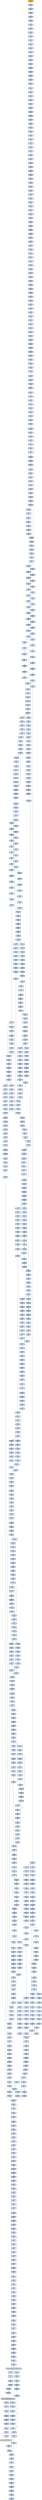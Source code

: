 strict digraph G {
	graph [bgcolor=transparent,
		name=G
	];
	node [color=lightsteelblue,
		fillcolor=lightsteelblue,
		shape=rectangle,
		style=filled
	];
	"0x00407aac"	[label="0x00407aac
movl"];
	"0x00407aae"	[label="0x00407aae
addl"];
	"0x00407aac" -> "0x00407aae"	[color="#000000"];
	"0x00425b55"	[label="0x00425b55
subw"];
	"0x00425b58"	[label="0x00425b58
leal"];
	"0x00425b55" -> "0x00425b58"	[color="#000000"];
	"0x0042531a"	[label="0x0042531a
movl"];
	"0x00425322"	[label="0x00425322
movl"];
	"0x0042531a" -> "0x00425322"	[color="#000000"];
	"0x004258a5"	[label="0x004258a5
subl"];
	"0x004258a7"	[label="0x004258a7
movl"];
	"0x004258a5" -> "0x004258a7"	[color="#000000"];
	"0x004258cd"	[label="0x004258cd
movl"];
	"0x004258d1"	[label="0x004258d1
movw"];
	"0x004258cd" -> "0x004258d1"	[color="#000000"];
	"0x00425c4b"	[label="0x00425c4b
imull"];
	"0x00425c4e"	[label="0x00425c4e
cmpl"];
	"0x00425c4b" -> "0x00425c4e"	[color="#000000"];
	"0x00425b5e"	[label="0x00425b5e
movl"];
	"0x00425b62"	[label="0x00425b62
decl"];
	"0x00425b5e" -> "0x00425b62"	[color="#000000"];
	"0x004252b1"	[label="0x004252b1
call"];
	"0x004252b6"	[label="0x004252b6
popl"];
	"0x004252b1" -> "0x004252b6"	[color="#000000"];
	"0x00425aab"	[label="0x00425aab
shll"];
	"0x00425aad"	[label="0x00425aad
subl"];
	"0x00425aab" -> "0x00425aad"	[color="#000000"];
	"0x00425c71"	[label="0x00425c71
subl"];
	"0x00425c73"	[label="0x00425c73
movl"];
	"0x00425c71" -> "0x00425c73"	[color="#000000"];
	"0x00425bee"	[label="0x00425bee
movl"];
	"0x00425bf1"	[label="0x00425bf1
addl"];
	"0x00425bee" -> "0x00425bf1"	[color="#000000"];
	"0x00425c23"	[label="0x00425c23
ja"];
	"0x00425c25"	[label="0x00425c25
cmpl"];
	"0x00425c23" -> "0x00425c25"	[color="#000000",
		label=F];
	"0x00425c3d"	[label="0x00425c3d
movl"];
	"0x00425c23" -> "0x00425c3d"	[color="#000000",
		label=T];
	"0x0042558b"	[label="0x0042558b
movw"];
	"0x0042558f"	[label="0x0042558f
jmp"];
	"0x0042558b" -> "0x0042558f"	[color="#000000"];
	"0x00425274"	[label="0x00425274
jae"];
	"0x0042529c"	[label="0x0042529c
call"];
	"0x00425274" -> "0x0042529c"	[color="#000000",
		label=T];
	"0x00407a67"	[label="0x00407a67
orl"];
	"0x00407a69"	[label="0x00407a69
pushl"];
	"0x00407a67" -> "0x00407a69"	[color="#000000"];
	"0x0042570c"	[label="0x0042570c
leal"];
	"0x0042570f"	[label="0x0042570f
movl"];
	"0x0042570c" -> "0x0042570f"	[color="#000000"];
	"0x0042591a"	[label="0x0042591a
ja"];
	"0x0042591c"	[label="0x0042591c
cmpl"];
	"0x0042591a" -> "0x0042591c"	[color="#000000",
		label=F];
	"0x00425932"	[label="0x00425932
movw"];
	"0x0042591a" -> "0x00425932"	[color="#000000",
		label=T];
	"0x0042575c"	[label="0x0042575c
cmpl"];
	"0x0042575e"	[label="0x0042575e
jae"];
	"0x0042575c" -> "0x0042575e"	[color="#000000"];
	"0x0042593d"	[label="0x0042593d
imull"];
	"0x00425940"	[label="0x00425940
cmpl"];
	"0x0042593d" -> "0x00425940"	[color="#000000"];
	"0x00407b90"	[label="0x00407b90
jmp"];
	GETMODULEHANDLEA_KERNEL32_DLL	[color=lightgrey,
		fillcolor=lightgrey,
		label="GETMODULEHANDLEA_KERNEL32_DLL
GETMODULEHANDLEA-KERNEL32-DLL"];
	"0x00407b90" -> GETMODULEHANDLEA_KERNEL32_DLL	[color="#000000"];
	"0x00425538"	[label="0x00425538
leal"];
	"0x0042553b"	[label="0x0042553b
movl"];
	"0x00425538" -> "0x0042553b"	[color="#000000"];
	"0x00407b2f"	[label="0x00407b2f
cmpl"];
	"0x00407b32"	[label="0x00407b32
je"];
	"0x00407b2f" -> "0x00407b32"	[color="#000000"];
	"0x00425a9c"	[label="0x00425a9c
movl"];
	"0x00425aa0"	[label="0x00425aa0
jne"];
	"0x00425a9c" -> "0x00425aa0"	[color="#000000"];
	"0x00425b7c"	[label="0x00425b7c
sarl"];
	"0x00425b7e"	[label="0x00425b7e
andl"];
	"0x00425b7c" -> "0x00425b7e"	[color="#000000"];
	"0x00425506"	[label="0x00425506
subl"];
	"0x00425508"	[label="0x00425508
movl"];
	"0x00425506" -> "0x00425508"	[color="#000000"];
	"0x004253a4"	[label="0x004253a4
incl"];
	"0x004253a5"	[label="0x004253a5
orl"];
	"0x004253a4" -> "0x004253a5"	[color="#000000"];
	"0x004255a0"	[label="0x004255a0
subw"];
	"0x004255a3"	[label="0x004255a3
movw"];
	"0x004255a0" -> "0x004255a3"	[color="#000000"];
	"0x00425b31"	[label="0x00425b31
movl"];
	"0x00425b35"	[label="0x00425b35
movl"];
	"0x00425b31" -> "0x00425b35"	[color="#000000"];
	"0x004255db"	[label="0x004255db
jg"];
	"0x004255dd"	[label="0x004255dd
subl"];
	"0x004255db" -> "0x004255dd"	[color="#000000",
		label=F];
	"0x004255e7"	[label="0x004255e7
subl"];
	"0x004255db" -> "0x004255e7"	[color="#000000",
		label=T];
	"0x0042584e"	[label="0x0042584e
subl"];
	"0x00425850"	[label="0x00425850
subl"];
	"0x0042584e" -> "0x00425850"	[color="#000000"];
	"0x004256fb"	[label="0x004256fb
movl"];
	"0x004256fd"	[label="0x004256fd
subl"];
	"0x004256fb" -> "0x004256fd"	[color="#000000"];
	"0x00407ab6"	[label="0x00407ab6
popl"];
	"0x00407ab7"	[label="0x00407ab7
addl"];
	"0x00407ab6" -> "0x00407ab7"	[color="#000000"];
	"0x004255a7"	[label="0x004255a7
jmp"];
	"0x00425530"	[label="0x00425530
cmpl"];
	"0x004255a7" -> "0x00425530"	[color="#000000"];
	"0x0042554f"	[label="0x0042554f
je"];
	"0x00425555"	[label="0x00425555
shll"];
	"0x0042554f" -> "0x00425555"	[color="#000000",
		label=F];
	"0x00425339"	[label="0x00425339
movl"];
	"0x00425341"	[label="0x00425341
movl"];
	"0x00425339" -> "0x00425341"	[color="#000000"];
	"0x00425225"	[label="0x00425225
andb"];
	"0x00425227"	[label="0x00425227
shll"];
	"0x00425225" -> "0x00425227"	[color="#000000"];
	"0x004258ae"	[label="0x004258ae
leal"];
	"0x004258b1"	[label="0x004258b1
movw"];
	"0x004258ae" -> "0x004258b1"	[color="#000000"];
	"0x00425920"	[label="0x00425920
je"];
	"0x0042591c" -> "0x00425920"	[color="#000000"];
	"0x00425b69"	[label="0x00425b69
leal"];
	"0x00425b6c"	[label="0x00425b6c
cmpl"];
	"0x00425b69" -> "0x00425b6c"	[color="#000000"];
	"0x00425489"	[label="0x00425489
movl"];
	"0x0042548d"	[label="0x0042548d
leal"];
	"0x00425489" -> "0x0042548d"	[color="#000000"];
	"0x00425b5b"	[label="0x00425b5b
movw"];
	"0x00425b5b" -> "0x00425b5e"	[color="#000000"];
	"0x0042520d"	[label="0x0042520d
addl"];
	"0x0042520f"	[label="0x0042520f
movl"];
	"0x0042520d" -> "0x0042520f"	[color="#000000"];
	"0x00425563"	[label="0x00425563
movl"];
	"0x00425567"	[label="0x00425567
movw"];
	"0x00425563" -> "0x00425567"	[color="#000000"];
	"0x00407b03"	[label="0x00407b03
call"];
	"0x00407b96"	[label="0x00407b96
jmp"];
	"0x00407b03" -> "0x00407b96"	[color="#000000"];
	"0x004256eb"	[label="0x004256eb
imull"];
	"0x004256ee"	[label="0x004256ee
cmpl"];
	"0x004256eb" -> "0x004256ee"	[color="#000000"];
	"0x004258c2"	[label="0x004258c2
subl"];
	"0x004258c4"	[label="0x004258c4
movl"];
	"0x004258c2" -> "0x004258c4"	[color="#000000"];
	"0x00425ace"	[label="0x00425ace
movl"];
	"0x00425ad3"	[label="0x00425ad3
movl"];
	"0x00425ace" -> "0x00425ad3"	[color="#000000"];
	"0x00425c15"	[label="0x00425c15
movl"];
	"0x00425c19"	[label="0x00425c19
addl"];
	"0x00425c15" -> "0x00425c19"	[color="#000000"];
	"0x00425b58" -> "0x00425b5b"	[color="#000000"];
	"0x00425263"	[label="0x00425263
movl"];
	"0x00425265"	[label="0x00425265
popl"];
	"0x00425263" -> "0x00425265"	[color="#000000"];
	"0x00425926"	[label="0x00425926
movzbl"];
	"0x00425929"	[label="0x00425929
shll"];
	"0x00425926" -> "0x00425929"	[color="#000000"];
	"0x004252fe"	[label="0x004252fe
movzbl"];
	"0x00425302"	[label="0x00425302
shll"];
	"0x004252fe" -> "0x00425302"	[color="#000000"];
	"0x00425403"	[label="0x00425403
shrl"];
	"0x00425406"	[label="0x00425406
movzwl"];
	"0x00425403" -> "0x00425406"	[color="#000000"];
	"0x0042587e"	[label="0x0042587e
shll"];
	"0x00425881"	[label="0x00425881
incl"];
	"0x0042587e" -> "0x00425881"	[color="#000000"];
	"0x00425c6d"	[label="0x00425c6d
subl"];
	"0x00425c6d" -> "0x00425c71"	[color="#000000"];
	"0x00425222"	[label="0x00425222
andb"];
	"0x00425222" -> "0x00425225"	[color="#000000"];
	"0x0042550d"	[label="0x0042550d
shrw"];
	"0x00425511"	[label="0x00425511
subw"];
	"0x0042550d" -> "0x00425511"	[color="#000000"];
	"0x00425b9f"	[label="0x00425b9f
subl"];
	"0x00425ba1"	[label="0x00425ba1
addl"];
	"0x00425b9f" -> "0x00425ba1"	[color="#000000"];
	"0x00425b87"	[label="0x00425b87
cmpl"];
	"0x00425b8a"	[label="0x00425b8a
movl"];
	"0x00425b87" -> "0x00425b8a"	[color="#000000"];
	"0x00425c89"	[label="0x00425c89
orl"];
	"0x00425c8c"	[label="0x00425c8c
movl"];
	"0x00425c89" -> "0x00425c8c"	[color="#000000"];
	"0x00425734"	[label="0x00425734
cmpl"];
	"0x00425738"	[label="0x00425738
je"];
	"0x00425734" -> "0x00425738"	[color="#000000"];
	"0x004255e2"	[label="0x004255e2
jmp"];
	"0x00425cf2"	[label="0x00425cf2
movl"];
	"0x004255e2" -> "0x00425cf2"	[color="#000000"];
	"0x00425245"	[label="0x00425245
subl"];
	"0x00425247"	[label="0x00425247
pushl"];
	"0x00425245" -> "0x00425247"	[color="#000000"];
	"0x004253bd"	[label="0x004253bd
movl"];
	"0x004253c1"	[label="0x004253c1
andl"];
	"0x004253bd" -> "0x004253c1"	[color="#000000"];
	"0x00425c60"	[label="0x00425c60
leal"];
	"0x00425c63"	[label="0x00425c63
movw"];
	"0x00425c60" -> "0x00425c63"	[color="#000000"];
	"0x00407b0c"	[label="0x00407b0c
pushl"];
	"0x00407b0d"	[label="0x00407b0d
pushl"];
	"0x00407b0c" -> "0x00407b0d"	[color="#000000"];
	"0x00407b48"	[label="0x00407b48
lodsb"];
	"0x00407b49"	[label="0x00407b49
orb"];
	"0x00407b48" -> "0x00407b49"	[color="#000000"];
	"0x00425349"	[label="0x00425349
movl"];
	"0x00425351"	[label="0x00425351
movzbl"];
	"0x00425349" -> "0x00425351"	[color="#000000"];
	"0x0042554b"	[label="0x0042554b
cmpl"];
	"0x0042554b" -> "0x0042554f"	[color="#000000"];
	"0x00425b1d"	[label="0x00425b1d
movl"];
	"0x00425b21"	[label="0x00425b21
movw"];
	"0x00425b1d" -> "0x00425b21"	[color="#000000"];
	"0x00425971"	[label="0x00425971
jmp"];
	"0x004259e5"	[label="0x004259e5
movl"];
	"0x00425971" -> "0x004259e5"	[color="#000000"];
	"0x004252a8"	[label="0x004252a8
movb"];
	"0x004252aa"	[label="0x004252aa
stosb"];
	"0x004252a8" -> "0x004252aa"	[color="#000000"];
	"0x00425d03"	[label="0x00425d03
cmpl"];
	"0x00425d0b"	[label="0x00425d0b
ja"];
	"0x00425d03" -> "0x00425d0b"	[color="#000000"];
	"0x00425d22"	[label="0x00425d22
subl"];
	"0x00425d29"	[label="0x00425d29
xorl"];
	"0x00425d22" -> "0x00425d29"	[color="#000000"];
	"0x00407aa7"	[label="0x00407aa7
addl"];
	"0x00407aa7" -> "0x00407aac"	[color="#000000"];
	"0x00425494"	[label="0x00425494
andl"];
	"0x0042549a"	[label="0x0042549a
cmpl"];
	"0x00425494" -> "0x0042549a"	[color="#000000"];
	"0x00425a8e"	[label="0x00425a8e
subw"];
	"0x00425a91"	[label="0x00425a91
movw"];
	"0x00425a8e" -> "0x00425a91"	[color="#000000"];
	"0x00425253"	[label="0x00425253
pushl"];
	"0x00425254"	[label="0x00425254
addl"];
	"0x00425253" -> "0x00425254"	[color="#000000"];
	"0x004256b0"	[label="0x004256b0
subw"];
	"0x004256b3"	[label="0x004256b3
cmpl"];
	"0x004256b0" -> "0x004256b3"	[color="#000000"];
	"0x00425b4d"	[label="0x00425b4d
subl"];
	"0x00425b4f"	[label="0x00425b4f
movl"];
	"0x00425b4d" -> "0x00425b4f"	[color="#000000"];
	"0x00407ad7"	[label="0x00407ad7
call"];
	"0x00407ae5"	[label="0x00407ae5
call"];
	"0x00407ad7" -> "0x00407ae5"	[color="#000000"];
	"0x00425948"	[label="0x00425948
movl"];
	"0x0042594d"	[label="0x0042594d
subl"];
	"0x00425948" -> "0x0042594d"	[color="#000000"];
	"0x004256b9"	[label="0x004256b9
movw"];
	"0x004256c0"	[label="0x004256c0
ja"];
	"0x004256b9" -> "0x004256c0"	[color="#000000"];
	"0x004259a1"	[label="0x004259a1
movw"];
	"0x004259a5"	[label="0x004259a5
movl"];
	"0x004259a1" -> "0x004259a5"	[color="#000000"];
	"0x00425ca7"	[label="0x00425ca7
je"];
	"0x00425ca9"	[label="0x00425ca9
movl"];
	"0x00425ca7" -> "0x00425ca9"	[color="#000000",
		label=F];
	"0x00425aed"	[label="0x00425aed
movl"];
	"0x00425af2"	[label="0x00425af2
leal"];
	"0x00425aed" -> "0x00425af2"	[color="#000000"];
	"0x004252ab"	[label="0x004252ab
movl"];
	"0x004252b0"	[label="0x004252b0
stosl"];
	"0x004252ab" -> "0x004252b0"	[color="#000000"];
	"0x0042572f"	[label="0x0042572f
leal"];
	"0x00425732"	[label="0x00425732
ja"];
	"0x0042572f" -> "0x00425732"	[color="#000000"];
	"0x004254e8"	[label="0x004254e8
subl"];
	"0x004254ea"	[label="0x004254ea
movl"];
	"0x004254e8" -> "0x004254ea"	[color="#000000"];
	"0x00425c75"	[label="0x00425c75
shrw"];
	"0x00425c79"	[label="0x00425c79
subw"];
	"0x00425c75" -> "0x00425c79"	[color="#000000"];
	"0x004255dd" -> "0x004255e2"	[color="#000000"];
	"0x00425b27"	[label="0x00425b27
movzwl"];
	"0x00425b2a"	[label="0x00425b2a
imull"];
	"0x00425b27" -> "0x00425b2a"	[color="#000000"];
	"0x00425614"	[label="0x00425614
leal"];
	"0x00425618"	[label="0x00425618
movl"];
	"0x00425614" -> "0x00425618"	[color="#000000"];
	"0x004251f4"	[label="0x004251f4
popl"];
	"0x004251f5"	[label="0x004251f5
addl"];
	"0x004251f4" -> "0x004251f5"	[color="#000000"];
	"0x00407ab9"	[label="0x00407ab9
orb"];
	"0x00407abb"	[label="0x00407abb
jne"];
	"0x00407ab9" -> "0x00407abb"	[color="#000000"];
	"0x00425571"	[label="0x00425571
imull"];
	"0x00425574"	[label="0x00425574
cmpl"];
	"0x00425571" -> "0x00425574"	[color="#000000"];
	"0x00425cb4"	[label="0x00425cb4
cmpl"];
	"0x00425cb8"	[label="0x00425cb8
ja"];
	"0x00425cb4" -> "0x00425cb8"	[color="#000000"];
	"0x004254f4"	[label="0x004254f4
leal"];
	"0x004254f7"	[label="0x004254f7
movw"];
	"0x004254f4" -> "0x004254f7"	[color="#000000"];
	"0x0042556e"	[label="0x0042556e
movzwl"];
	"0x0042556e" -> "0x00425571"	[color="#000000"];
	"0x0042524b"	[label="0x0042524b
pushl"];
	"0x0042524c"	[label="0x0042524c
movw"];
	"0x0042524b" -> "0x0042524c"	[color="#000000"];
	"0x00425272"	[label="0x00425272
cmpl"];
	"0x00425272" -> "0x00425274"	[color="#000000"];
	"0x0042520b"	[label="0x0042520b
subl"];
	"0x0042520b" -> "0x0042520d"	[color="#000000"];
	"0x00425af5"	[label="0x00425af5
movl"];
	"0x00425af9"	[label="0x00425af9
addl"];
	"0x00425af5" -> "0x00425af9"	[color="#000000"];
	"0x00425ab3"	[label="0x00425ab3
cmpl"];
	"0x00425ab8"	[label="0x00425ab8
movl"];
	"0x00425ab3" -> "0x00425ab8"	[color="#000000"];
	"0x0042540e"	[label="0x0042540e
jae"];
	"0x004255f1"	[label="0x004255f1
movl"];
	"0x0042540e" -> "0x004255f1"	[color="#000000",
		label=T];
	"0x00425414"	[label="0x00425414
movl"];
	"0x0042540e" -> "0x00425414"	[color="#000000",
		label=F];
	"0x00425bb7"	[label="0x00425bb7
ja"];
	"0x00425bd1"	[label="0x00425bd1
shrl"];
	"0x00425bb7" -> "0x00425bd1"	[color="#000000",
		label=T];
	"0x00425bb9"	[label="0x00425bb9
cmpl"];
	"0x00425bb7" -> "0x00425bb9"	[color="#000000",
		label=F];
	"0x004256ff"	[label="0x004256ff
movl"];
	"0x004256fd" -> "0x004256ff"	[color="#000000"];
	"0x004254a2"	[label="0x004254a2
leal"];
	"0x0042549a" -> "0x004254a2"	[color="#000000"];
	"0x004252c8"	[label="0x004252c8
movl"];
	"0x004252cf"	[label="0x004252cf
movl"];
	"0x004252c8" -> "0x004252cf"	[color="#000000"];
	"0x00425c41"	[label="0x00425c41
movw"];
	"0x00425c45"	[label="0x00425c45
shrl"];
	"0x00425c41" -> "0x00425c45"	[color="#000000"];
	"0x00425244"	[label="0x00425244
pushl"];
	"0x00425244" -> "0x00425245"	[color="#000000"];
	"0x00425a54"	[label="0x00425a54
orl"];
	"0x00425a56"	[label="0x00425a56
movl"];
	"0x00425a54" -> "0x00425a56"	[color="#000000"];
	"0x0042541d"	[label="0x0042541d
subl"];
	"0x0042541f"	[label="0x0042541f
movb"];
	"0x0042541d" -> "0x0042541f"	[color="#000000"];
	"0x00425684"	[label="0x00425684
xorl"];
	"0x00425686"	[label="0x00425686
cmpl"];
	"0x00425684" -> "0x00425686"	[color="#000000"];
	"0x00425363"	[label="0x00425363
jae"];
	"0x00425365"	[label="0x00425365
movl"];
	"0x00425363" -> "0x00425365"	[color="#000000",
		label=F];
	"0x00407aee"	[label="0x00407aee
call"];
	"0x00407b02"	[label="0x00407b02
pushl"];
	"0x00407aee" -> "0x00407b02"	[color="#000000"];
	"0x004259da"	[label="0x004259da
leal"];
	"0x004259e1"	[label="0x004259e1
movl"];
	"0x004259da" -> "0x004259e1"	[color="#000000"];
	"0x004254d5"	[label="0x004254d5
movzwl"];
	"0x004254d8"	[label="0x004254d8
imull"];
	"0x004254d5" -> "0x004254d8"	[color="#000000"];
	"0x00425610"	[label="0x00425610
movl"];
	"0x00425610" -> "0x00425614"	[color="#000000"];
	"0x004256d2"	[label="0x004256d2
shll"];
	"0x004256d5"	[label="0x004256d5
incl"];
	"0x004256d2" -> "0x004256d5"	[color="#000000"];
	"0x00425c29"	[label="0x00425c29
je"];
	"0x00425c2f"	[label="0x00425c2f
shll"];
	"0x00425c29" -> "0x00425c2f"	[color="#000000",
		label=F];
	"0x004257ea"	[label="0x004257ea
cmpl"];
	"0x004257f0"	[label="0x004257f0
movw"];
	"0x004257ea" -> "0x004257f0"	[color="#000000"];
	"0x00425d0b" -> "0x00425d22"	[color="#000000",
		label=T];
	"0x00425995"	[label="0x00425995
movzbl"];
	"0x00425998"	[label="0x00425998
shll"];
	"0x00425995" -> "0x00425998"	[color="#000000"];
	"0x00425cdc"	[label="0x00425cdc
incl"];
	"0x00425ce0"	[label="0x00425ce0
decl"];
	"0x00425cdc" -> "0x00425ce0"	[color="#000000"];
	"0x004254a6"	[label="0x004254a6
movl"];
	"0x004254a2" -> "0x004254a6"	[color="#000000"];
	"0x00425a3e"	[label="0x00425a3e
cmpl"];
	"0x00425a42"	[label="0x00425a42
je"];
	"0x00425a3e" -> "0x00425a42"	[color="#000000"];
	"0x00425903"	[label="0x00425903
setg"];
	"0x00425906"	[label="0x00425906
addl"];
	"0x00425903" -> "0x00425906"	[color="#000000"];
	"0x0042537c"	[label="0x0042537c
movl"];
	"0x00425384"	[label="0x00425384
movl"];
	"0x0042537c" -> "0x00425384"	[color="#000000"];
	"0x0042522c"	[label="0x0042522c
lodsb"];
	"0x0042522d"	[label="0x0042522d
orl"];
	"0x0042522c" -> "0x0042522d"	[color="#000000"];
	"0x004256e8"	[label="0x004256e8
movzwl"];
	"0x004256e8" -> "0x004256eb"	[color="#000000"];
	"0x00425847"	[label="0x00425847
jmp"];
	"0x004258ec"	[label="0x004258ec
movl"];
	"0x00425847" -> "0x004258ec"	[color="#000000"];
	"0x0042571e"	[label="0x0042571e
movl"];
	"0x00425722"	[label="0x00425722
shll"];
	"0x0042571e" -> "0x00425722"	[color="#000000"];
	"0x004255c9"	[label="0x004255c9
movl"];
	"0x004255d1"	[label="0x004255d1
jmp"];
	"0x004255c9" -> "0x004255d1"	[color="#000000"];
	"0x0042569b"	[label="0x0042569b
jmp"];
	"0x00425914"	[label="0x00425914
cmpl"];
	"0x0042569b" -> "0x00425914"	[color="#000000"];
	"0x004253e3"	[label="0x004253e3
cmpl"];
	"0x004253e7"	[label="0x004253e7
je"];
	"0x004253e3" -> "0x004253e7"	[color="#000000"];
	"0x004255ec"	[label="0x004255ec
jmp"];
	"0x004255e7" -> "0x004255ec"	[color="#000000"];
	"0x0042590c"	[label="0x0042590c
leal"];
	"0x00425906" -> "0x0042590c"	[color="#000000"];
	"0x0042565e"	[label="0x0042565e
movl"];
	"0x00425662"	[label="0x00425662
leal"];
	"0x0042565e" -> "0x00425662"	[color="#000000"];
	"0x004258b8"	[label="0x004258b8
movl"];
	"0x004258b1" -> "0x004258b8"	[color="#000000"];
	"0x00425341" -> "0x00425349"	[color="#000000"];
	"0x00425514"	[label="0x00425514
cmpl"];
	"0x00425511" -> "0x00425514"	[color="#000000"];
	"0x00425665"	[label="0x00425665
movl"];
	"0x00425662" -> "0x00425665"	[color="#000000"];
	"0x00407b2b"	[label="0x00407b2b
popl"];
	"0x00407b2c"	[label="0x00407b2c
movl"];
	"0x00407b2b" -> "0x00407b2c"	[color="#000000"];
	"0x004255c3"	[label="0x004255c3
movl"];
	"0x004255c7"	[label="0x004255c7
jg"];
	"0x004255c3" -> "0x004255c7"	[color="#000000"];
	"0x004258d8"	[label="0x004258d8
movl"];
	"0x004258d1" -> "0x004258d8"	[color="#000000"];
	"0x004256d8"	[label="0x004256d8
movl"];
	"0x004256c0" -> "0x004256d8"	[color="#000000",
		label=T];
	"0x004256c2"	[label="0x004256c2
cmpl"];
	"0x004256c0" -> "0x004256c2"	[color="#000000",
		label=F];
	"0x0042521f"	[label="0x0042521f
lodsb"];
	"0x00425220"	[label="0x00425220
movl"];
	"0x0042521f" -> "0x00425220"	[color="#000000"];
	"0x00425a48"	[label="0x00425a48
shll"];
	"0x00425a42" -> "0x00425a48"	[color="#000000",
		label=F];
	"0x00425cd2"	[label="0x00425cd2
movb"];
	"0x00425cd4"	[label="0x00425cd4
incl"];
	"0x00425cd2" -> "0x00425cd4"	[color="#000000"];
	"0x0042559c"	[label="0x0042559c
shrw"];
	"0x0042559c" -> "0x004255a0"	[color="#000000"];
	"0x004257f7"	[label="0x004257f7
ja"];
	"0x0042580f"	[label="0x0042580f
movl"];
	"0x004257f7" -> "0x0042580f"	[color="#000000",
		label=T];
	"0x004257f9"	[label="0x004257f9
cmpl"];
	"0x004257f7" -> "0x004257f9"	[color="#000000",
		label=F];
	"0x00425d45"	[label="0x00425d45
popl"];
	"0x00425d46"	[label="0x00425d46
popl"];
	"0x00425d45" -> "0x00425d46"	[color="#000000"];
	"0x00425b45"	[label="0x00425b45
movl"];
	"0x00425b47"	[label="0x00425b47
jmp"];
	"0x00425b45" -> "0x00425b47"	[color="#000000"];
	"0x00425a22"	[label="0x00425a22
movl"];
	"0x00425a27"	[label="0x00425a27
movl"];
	"0x00425a22" -> "0x00425a27"	[color="#000000"];
	"0x00425207"	[label="0x00425207
movl"];
	"0x00425209"	[label="0x00425209
pushl"];
	"0x00425207" -> "0x00425209"	[color="#000000"];
	"0x00425813"	[label="0x00425813
movl"];
	"0x0042580f" -> "0x00425813"	[color="#000000"];
	"0x00425b94"	[label="0x00425b94
shll"];
	"0x00425b96"	[label="0x00425b96
addl"];
	"0x00425b94" -> "0x00425b96"	[color="#000000"];
	"0x004257c0"	[label="0x004257c0
subl"];
	"0x004257c2"	[label="0x004257c2
subl"];
	"0x004257c0" -> "0x004257c2"	[color="#000000"];
	"0x00425476"	[label="0x00425476
movl"];
	"0x0042547d"	[label="0x0042547d
movzbl"];
	"0x00425476" -> "0x0042547d"	[color="#000000"];
	"0x00425d47"	[label="0x00425d47
popl"];
	"0x00425d46" -> "0x00425d47"	[color="#000000"];
	"0x0042523d"	[label="0x0042523d
leal"];
	"0x0042523d" -> "0x00425244"	[color="#000000"];
	"0x00425536"	[label="0x00425536
jg"];
	"0x00425530" -> "0x00425536"	[color="#000000"];
	"0x004257e5"	[label="0x004257e5
subw"];
	"0x004257e8"	[label="0x004257e8
subl"];
	"0x004257e5" -> "0x004257e8"	[color="#000000"];
	"0x00425b78"	[label="0x00425b78
movl"];
	"0x00425b7a"	[label="0x00425b7a
movl"];
	"0x00425b78" -> "0x00425b7a"	[color="#000000"];
	"0x004252ea"	[label="0x004252ea
movl"];
	"0x004252ef"	[label="0x004252ef
movzbl"];
	"0x004252ea" -> "0x004252ef"	[color="#000000"];
	"0x004253d4"	[label="0x004253d4
addl"];
	"0x004253d6"	[label="0x004253d6
cmpl"];
	"0x004253d4" -> "0x004253d6"	[color="#000000"];
	"0x004259f5"	[label="0x004259f5
movl"];
	"0x004259f9"	[label="0x004259f9
shrw"];
	"0x004259f5" -> "0x004259f9"	[color="#000000"];
	"0x004253f2"	[label="0x004253f2
movzbl"];
	"0x004253f5"	[label="0x004253f5
shll"];
	"0x004253f2" -> "0x004253f5"	[color="#000000"];
	"0x00425cc1"	[label="0x00425cc1
movl"];
	"0x00425cc3"	[label="0x00425cc3
subl"];
	"0x00425cc1" -> "0x00425cc3"	[color="#000000"];
	"0x00407a6a"	[label="0x00407a6a
je"];
	"0x00407aa1"	[label="0x00407aa1
call"];
	"0x00407a6a" -> "0x00407aa1"	[color="#000000",
		label=T];
	"0x00425d49"	[label="0x00425d49
jmp"];
	"0x00407a64"	[label="0x00407a64
movl"];
	"0x00425d49" -> "0x00407a64"	[color="#000000"];
	"0x00425798"	[label="0x00425798
setg"];
	"0x0042579b"	[label="0x0042579b
leal"];
	"0x00425798" -> "0x0042579b"	[color="#000000"];
	"0x00425747"	[label="0x00425747
incl"];
	"0x00425748"	[label="0x00425748
orl"];
	"0x00425747" -> "0x00425748"	[color="#000000"];
	"0x0042599f"	[label="0x0042599f
orl"];
	"0x0042599f" -> "0x004259a1"	[color="#000000"];
	"0x004255ba"	[label="0x004255ba
movb"];
	"0x004255bd"	[label="0x004255bd
incl"];
	"0x004255ba" -> "0x004255bd"	[color="#000000"];
	"0x004255c7" -> "0x004255c9"	[color="#000000",
		label=F];
	"0x004255d6"	[label="0x004255d6
cmpl"];
	"0x004255c7" -> "0x004255d6"	[color="#000000",
		label=T];
	"0x00425211"	[label="0x00425211
pushl"];
	"0x00425212"	[label="0x00425212
pushl"];
	"0x00425211" -> "0x00425212"	[color="#000000"];
	"0x00425ad7"	[label="0x00425ad7
shll"];
	"0x00425ad3" -> "0x00425ad7"	[color="#000000"];
	"0x00425732" -> "0x00425734"	[color="#000000",
		label=F];
	"0x0042574a"	[label="0x0042574a
movw"];
	"0x00425732" -> "0x0042574a"	[color="#000000",
		label=T];
	"0x004257ae"	[label="0x004257ae
movb"];
	"0x004257b2"	[label="0x004257b2
movb"];
	"0x004257ae" -> "0x004257b2"	[color="#000000"];
	"0x004259ad"	[label="0x004259ad
imull"];
	"0x004259b0"	[label="0x004259b0
cmpl"];
	"0x004259ad" -> "0x004259b0"	[color="#000000"];
	"0x0042556b"	[label="0x0042556b
shrl"];
	"0x0042556b" -> "0x0042556e"	[color="#000000"];
	"0x00425257"	[label="0x00425257
pushl"];
	"0x00425254" -> "0x00425257"	[color="#000000"];
	"0x00425669"	[label="0x00425669
movl"];
	"0x0042566d"	[label="0x0042566d
movl"];
	"0x00425669" -> "0x0042566d"	[color="#000000"];
	"0x004253ed"	[label="0x004253ed
shll"];
	"0x004253e7" -> "0x004253ed"	[color="#000000",
		label=F];
	"0x00425aa2"	[label="0x00425aa2
movb"];
	"0x00425aa0" -> "0x00425aa2"	[color="#000000",
		label=F];
	"0x0042544a"	[label="0x0042544a
subl"];
	"0x0042544e"	[label="0x0042544e
sarl"];
	"0x0042544a" -> "0x0042544e"	[color="#000000"];
	"0x00425331"	[label="0x00425331
movl"];
	"0x00425331" -> "0x00425339"	[color="#000000"];
	"0x00407b71"	[label="0x00407b71
call"];
	"0x00407b76"	[label="0x00407b76
popl"];
	"0x00407b71" -> "0x00407b76"	[color="#000000"];
	"0x00425678"	[label="0x00425678
movl"];
	"0x0042567c"	[label="0x0042567c
movl"];
	"0x00425678" -> "0x0042567c"	[color="#000000"];
	"0x00425888"	[label="0x00425888
movl"];
	"0x0042588a"	[label="0x0042588a
shrl"];
	"0x00425888" -> "0x0042588a"	[color="#000000"];
	"0x004254b3"	[label="0x004254b3
je"];
	"0x004254b9"	[label="0x004254b9
shll"];
	"0x004254b3" -> "0x004254b9"	[color="#000000",
		label=F];
	"0x004257e8" -> "0x004257ea"	[color="#000000"];
	"0x00425954"	[label="0x00425954
sarl"];
	"0x00425957"	[label="0x00425957
movl"];
	"0x00425954" -> "0x00425957"	[color="#000000"];
	"0x00425c88"	[label="0x00425c88
incl"];
	"0x00425c88" -> "0x00425c89"	[color="#000000"];
	"0x004254db"	[label="0x004254db
cmpl"];
	"0x004254dd"	[label="0x004254dd
jae"];
	"0x004254db" -> "0x004254dd"	[color="#000000"];
	"0x00425310"	[label="0x00425310
movzbl"];
	"0x00425313"	[label="0x00425313
movl"];
	"0x00425310" -> "0x00425313"	[color="#000000"];
	"0x00425bcf"	[label="0x00425bcf
orl"];
	"0x00425bcf" -> "0x00425bd1"	[color="#000000"];
	"0x00425603"	[label="0x00425603
subw"];
	"0x00425606"	[label="0x00425606
cmpl"];
	"0x00425603" -> "0x00425606"	[color="#000000"];
	"0x00425a4d"	[label="0x00425a4d
movzbl"];
	"0x00425a50"	[label="0x00425a50
shll"];
	"0x00425a4d" -> "0x00425a50"	[color="#000000"];
	"0x0042596d"	[label="0x0042596d
movl"];
	"0x0042596d" -> "0x00425971"	[color="#000000"];
	"0x00425771"	[label="0x00425771
cmpl"];
	"0x00425776"	[label="0x00425776
leal"];
	"0x00425771" -> "0x00425776"	[color="#000000"];
	"0x00425884"	[label="0x00425884
movl"];
	"0x00425884" -> "0x00425888"	[color="#000000"];
	"0x00407b64"	[label="0x00407b64
stosl"];
	"0x00407b65"	[label="0x00407b65
xorb"];
	"0x00407b64" -> "0x00407b65"	[color="#000000"];
	"0x00425248"	[label="0x00425248
pushl"];
	"0x00425247" -> "0x00425248"	[color="#000000"];
	"0x0042532d"	[label="0x0042532d
movl"];
	"0x0042532d" -> "0x00425331"	[color="#000000"];
	"0x00425328"	[label="0x00425328
movl"];
	"0x00425328" -> "0x0042532d"	[color="#000000"];
	"0x00407b77"	[label="0x00407b77
addl"];
	"0x00407b76" -> "0x00407b77"	[color="#000000"];
	"0x00425914" -> "0x0042591a"	[color="#000000"];
	"0x00425afb"	[label="0x00425afb
cmpl"];
	"0x00425af9" -> "0x00425afb"	[color="#000000"];
	"0x00425a2b"	[label="0x00425a2b
leal"];
	"0x00425a2e"	[label="0x00425a2e
movl"];
	"0x00425a2b" -> "0x00425a2e"	[color="#000000"];
	"0x00425751"	[label="0x00425751
movl"];
	"0x00425753"	[label="0x00425753
shrl"];
	"0x00425751" -> "0x00425753"	[color="#000000"];
	"0x00425ada"	[label="0x00425ada
movl"];
	"0x00425ad7" -> "0x00425ada"	[color="#000000"];
	"0x004255a9"	[label="0x004255a9
movl"];
	"0x004255ad"	[label="0x004255ad
movl"];
	"0x004255a9" -> "0x004255ad"	[color="#000000"];
	"0x00425665" -> "0x00425669"	[color="#000000"];
	"0x0042560c"	[label="0x0042560c
movw"];
	"0x0042560c" -> "0x00425610"	[color="#000000"];
	"0x00425858"	[label="0x00425858
subw"];
	"0x0042585b"	[label="0x0042585b
movl"];
	"0x00425858" -> "0x0042585b"	[color="#000000"];
	"0x004255fd"	[label="0x004255fd
movl"];
	"0x004255ff"	[label="0x004255ff
shrw"];
	"0x004255fd" -> "0x004255ff"	[color="#000000"];
	"0x00425cc7"	[label="0x00425cc7
addl"];
	"0x00425cc3" -> "0x00425cc7"	[color="#000000"];
	"0x004252d7"	[label="0x004252d7
movb"];
	"0x004252dc"	[label="0x004252dc
movl"];
	"0x004252d7" -> "0x004252dc"	[color="#000000"];
	"0x004252b0" -> "0x004252b1"	[color="#000000"];
	"0x00425a66"	[label="0x00425a66
cmpl"];
	"0x00425a68"	[label="0x00425a68
jae"];
	"0x00425a66" -> "0x00425a68"	[color="#000000"];
	"0x004252f5"	[label="0x004252f5
shll"];
	"0x004252f7"	[label="0x004252f7
movl"];
	"0x004252f5" -> "0x004252f7"	[color="#000000"];
	"0x004257cd"	[label="0x004257cd
movw"];
	"0x004257d4"	[label="0x004257d4
jmp"];
	"0x004257cd" -> "0x004257d4"	[color="#000000"];
	"0x004254be"	[label="0x004254be
movzbl"];
	"0x004254c1"	[label="0x004254c1
shll"];
	"0x004254be" -> "0x004254c1"	[color="#000000"];
	"0x00425a1a"	[label="0x00425a1a
movl"];
	"0x00425a1e"	[label="0x00425a1e
movl"];
	"0x00425a1a" -> "0x00425a1e"	[color="#000000"];
	"0x00425b03"	[label="0x00425b03
ja"];
	"0x00425afb" -> "0x00425b03"	[color="#000000"];
	"0x00425be7"	[label="0x00425be7
movl"];
	"0x00425beb"	[label="0x00425beb
shll"];
	"0x00425be7" -> "0x00425beb"	[color="#000000"];
	"0x0042578d"	[label="0x0042578d
movl"];
	"0x00425794"	[label="0x00425794
movl"];
	"0x0042578d" -> "0x00425794"	[color="#000000"];
	"0x00425269"	[label="0x00425269
movl"];
	"0x0042526c"	[label="0x0042526c
movb"];
	"0x00425269" -> "0x0042526c"	[color="#000000"];
	"0x00425599"	[label="0x00425599
leal"];
	"0x00425599" -> "0x0042559c"	[color="#000000"];
	"0x004257c6"	[label="0x004257c6
shrw"];
	"0x004257ca"	[label="0x004257ca
subw"];
	"0x004257c6" -> "0x004257ca"	[color="#000000"];
	"0x00407abd"	[label="0x00407abd
subl"];
	"0x00407ac2"	[label="0x00407ac2
cmpb"];
	"0x00407abd" -> "0x00407ac2"	[color="#000000"];
	"0x0042585f"	[label="0x0042585f
cmpl"];
	"0x00425865"	[label="0x00425865
movw"];
	"0x0042585f" -> "0x00425865"	[color="#000000"];
	"0x00425930"	[label="0x00425930
orl"];
	"0x00425930" -> "0x00425932"	[color="#000000"];
	"0x00407b0a"	[label="0x00407b0a
je"];
	"0x00407b0a" -> "0x00407b0c"	[color="#000000",
		label=F];
	"0x00425409"	[label="0x00425409
imull"];
	"0x00425406" -> "0x00425409"	[color="#000000"];
	"0x00425942"	[label="0x00425942
jae"];
	"0x00425940" -> "0x00425942"	[color="#000000"];
	"0x00407b0e"	[label="0x00407b0e
pushl"];
	"0x00407b10"	[label="0x00407b10
pushl"];
	"0x00407b0e" -> "0x00407b10"	[color="#000000"];
	"0x0042564c"	[label="0x0042564c
jae"];
	"0x0042564e"	[label="0x0042564e
movl"];
	"0x0042564c" -> "0x0042564e"	[color="#000000",
		label=F];
	"0x004256a0"	[label="0x004256a0
movl"];
	"0x0042564c" -> "0x004256a0"	[color="#000000",
		label=T];
	"0x00425490"	[label="0x00425490
movl"];
	"0x00425490" -> "0x00425494"	[color="#000000"];
	"0x00425237"	[label="0x00425237
shll"];
	"0x00425239"	[label="0x00425239
popl"];
	"0x00425237" -> "0x00425239"	[color="#000000"];
	"0x00425578"	[label="0x00425578
movl"];
	"0x0042557c"	[label="0x0042557c
movl"];
	"0x00425578" -> "0x0042557c"	[color="#000000"];
	"0x0042521d"	[label="0x0042521d
subl"];
	"0x0042521d" -> "0x0042521f"	[color="#000000"];
	"0x004255b6"	[label="0x004255b6
movb"];
	"0x004255b6" -> "0x004255ba"	[color="#000000"];
	"0x004252f3"	[label="0x004252f3
movl"];
	"0x004252f3" -> "0x004252f5"	[color="#000000"];
	"0x00425825"	[label="0x00425825
cmpl"];
	"0x00425827"	[label="0x00425827
jae"];
	"0x00425825" -> "0x00425827"	[color="#000000"];
	"0x00407ad4"	[label="0x00407ad4
addl"];
	"0x00407ad4" -> "0x00407ad7"	[color="#000000"];
	"0x004252cf" -> "0x004252d7"	[color="#000000"];
	"0x00425a7d"	[label="0x00425a7d
movw"];
	"0x00425a80"	[label="0x00425a80
jmp"];
	"0x00425a7d" -> "0x00425a80"	[color="#000000"];
	"0x00425803"	[label="0x00425803
movzbl"];
	"0x00425806"	[label="0x00425806
shll"];
	"0x00425803" -> "0x00425806"	[color="#000000"];
	"0x00425c7c"	[label="0x00425c7c
movl"];
	"0x00425c80"	[label="0x00425c80
movw"];
	"0x00425c7c" -> "0x00425c80"	[color="#000000"];
	"0x00425481"	[label="0x00425481
movl"];
	"0x00425485"	[label="0x00425485
shll"];
	"0x00425481" -> "0x00425485"	[color="#000000"];
	"0x004253c9"	[label="0x004253c9
movl"];
	"0x004253cd"	[label="0x004253cd
shll"];
	"0x004253c9" -> "0x004253cd"	[color="#000000"];
	"0x00407ab3"	[label="0x00407ab3
addl"];
	"0x00407ab3" -> "0x00407ab6"	[color="#000000"];
	"0x004253a0"	[label="0x004253a0
shll"];
	"0x004253a3"	[label="0x004253a3
incl"];
	"0x004253a0" -> "0x004253a3"	[color="#000000"];
	"0x00425671"	[label="0x00425671
movw"];
	"0x0042566d" -> "0x00425671"	[color="#000000"];
	"0x00425b6f"	[label="0x00425b6f
movl"];
	"0x00425b6c" -> "0x00425b6f"	[color="#000000"];
	"0x00407aca"	[label="0x00407aca
addl"];
	"0x00407acc"	[label="0x00407acc
subl"];
	"0x00407aca" -> "0x00407acc"	[color="#000000"];
	"0x004258a0"	[label="0x004258a0
movl"];
	"0x004258a0" -> "0x004258a5"	[color="#000000"];
	"0x00425426"	[label="0x00425426
movl"];
	"0x0042542b"	[label="0x0042542b
leal"];
	"0x00425426" -> "0x0042542b"	[color="#000000"];
	"0x00407ae5" -> "0x00407b90"	[color="#000000"];
	"0x00425452"	[label="0x00425452
imull"];
	"0x00425458"	[label="0x00425458
cmpl"];
	"0x00425452" -> "0x00425458"	[color="#000000"];
	"0x00425634"	[label="0x00425634
movl"];
	"0x00425638"	[label="0x00425638
movl"];
	"0x00425634" -> "0x00425638"	[color="#000000"];
	"0x00425266"	[label="0x00425266
popl"];
	"0x00425267"	[label="0x00425267
subl"];
	"0x00425266" -> "0x00425267"	[color="#000000"];
	"0x0042598f"	[label="0x0042598f
je"];
	"0x0042598f" -> "0x00425995"	[color="#000000",
		label=F];
	"0x004253de"	[label="0x004253de
leal"];
	"0x004253e1"	[label="0x004253e1
ja"];
	"0x004253de" -> "0x004253e1"	[color="#000000"];
	"0x0042589c"	[label="0x0042589c
jae"];
	"0x004258be"	[label="0x004258be
movl"];
	"0x0042589c" -> "0x004258be"	[color="#000000",
		label=T];
	"0x0042589e"	[label="0x0042589e
movl"];
	"0x0042589c" -> "0x0042589e"	[color="#000000",
		label=F];
	"0x00425249"	[label="0x00425249
movl"];
	"0x00425249" -> "0x0042524b"	[color="#000000"];
	"0x00425b17"	[label="0x00425b17
shll"];
	"0x00425b1a"	[label="0x00425b1a
incl"];
	"0x00425b17" -> "0x00425b1a"	[color="#000000"];
	"0x00425c5b"	[label="0x00425c5b
subl"];
	"0x00425c5d"	[label="0x00425c5d
sarl"];
	"0x00425c5b" -> "0x00425c5d"	[color="#000000"];
	"0x00425248" -> "0x00425249"	[color="#000000"];
	"0x00425bfe"	[label="0x00425bfe
movl"];
	"0x00425c02"	[label="0x00425c02
movl"];
	"0x00425bfe" -> "0x00425c02"	[color="#000000"];
	"0x0042592f"	[label="0x0042592f
incl"];
	"0x0042592f" -> "0x00425930"	[color="#000000"];
	"0x00425cad"	[label="0x00425cad
movl"];
	"0x00425ca9" -> "0x00425cad"	[color="#000000"];
	"0x00425ba6"	[label="0x00425ba6
movl"];
	"0x00425baa"	[label="0x00425baa
jmp"];
	"0x00425ba6" -> "0x00425baa"	[color="#000000"];
	"0x00407b4b"	[label="0x00407b4b
je"];
	"0x00407b49" -> "0x00407b4b"	[color="#000000"];
	"0x00425852"	[label="0x00425852
movl"];
	"0x00425854"	[label="0x00425854
shrw"];
	"0x00425852" -> "0x00425854"	[color="#000000"];
	"0x00407b6d"	[label="0x00407b6d
jne"];
	"0x00407b6f"	[label="0x00407b6f
jmp"];
	"0x00407b6d" -> "0x00407b6f"	[color="#000000",
		label=F];
	"0x004257db"	[label="0x004257db
subl"];
	"0x004257dd"	[label="0x004257dd
shrw"];
	"0x004257db" -> "0x004257dd"	[color="#000000"];
	"0x00425270"	[label="0x00425270
subl"];
	"0x00425270" -> "0x00425272"	[color="#000000"];
	"0x00425631"	[label="0x00425631
incl"];
	"0x00425632"	[label="0x00425632
orl"];
	"0x00425631" -> "0x00425632"	[color="#000000"];
	"0x00425756"	[label="0x00425756
movzwl"];
	"0x00425753" -> "0x00425756"	[color="#000000"];
	"0x00425977"	[label="0x00425977
movl"];
	"0x00425979"	[label="0x00425979
shrw"];
	"0x00425977" -> "0x00425979"	[color="#000000"];
	"0x0042526e"	[label="0x0042526e
subl"];
	"0x0042526c" -> "0x0042526e"	[color="#000000"];
	"0x00425cfd"	[label="0x00425cfd
jb"];
	"0x00425cfd" -> "0x00425d03"	[color="#000000",
		label=F];
	"0x00425a5d"	[label="0x00425a5d
shrl"];
	"0x00425a60"	[label="0x00425a60
movzwl"];
	"0x00425a5d" -> "0x00425a60"	[color="#000000"];
	"0x004257ca" -> "0x004257cd"	[color="#000000"];
	"0x00425822"	[label="0x00425822
imull"];
	"0x00425822" -> "0x00425825"	[color="#000000"];
	"0x00425ce1"	[label="0x00425ce1
je"];
	"0x00425ce0" -> "0x00425ce1"	[color="#000000"];
	"0x004256de"	[label="0x004256de
shrl"];
	"0x004256e1"	[label="0x004256e1
movw"];
	"0x004256de" -> "0x004256e1"	[color="#000000"];
	"0x00425935"	[label="0x00425935
movl"];
	"0x00425937"	[label="0x00425937
shrl"];
	"0x00425935" -> "0x00425937"	[color="#000000"];
	"0x00425b72"	[label="0x00425b72
jle"];
	"0x00425b6f" -> "0x00425b72"	[color="#000000"];
	"0x00425a5a"	[label="0x00425a5a
movw"];
	"0x00425a56" -> "0x00425a5a"	[color="#000000"];
	"0x004252c5"	[label="0x004252c5
subl"];
	"0x004252c5" -> "0x004252c8"	[color="#000000"];
	"0x00425abc"	[label="0x00425abc
jg"];
	"0x00425ab8" -> "0x00425abc"	[color="#000000"];
	"0x00425657"	[label="0x00425657
movl"];
	"0x0042565b"	[label="0x0042565b
sarl"];
	"0x00425657" -> "0x0042565b"	[color="#000000"];
	"0x004257b6"	[label="0x004257b6
incl"];
	"0x004257b7"	[label="0x004257b7
movl"];
	"0x004257b6" -> "0x004257b7"	[color="#000000"];
	"0x00425989"	[label="0x00425989
ja"];
	"0x00425989" -> "0x004259a1"	[color="#000000",
		label=T];
	"0x0042598b"	[label="0x0042598b
cmpl"];
	"0x00425989" -> "0x0042598b"	[color="#000000",
		label=F];
	"0x00425b51"	[label="0x00425b51
shrw"];
	"0x00425b51" -> "0x00425b55"	[color="#000000"];
	"0x0042553f"	[label="0x0042553f
addl"];
	"0x0042553b" -> "0x0042553f"	[color="#000000"];
	"0x00407b2e"	[label="0x00407b2e
lodsl"];
	"0x00407b2e" -> "0x00407b2f"	[color="#000000"];
	"0x00425a10"	[label="0x00425a10
movw"];
	"0x00425a14"	[label="0x00425a14
addl"];
	"0x00425a10" -> "0x00425a14"	[color="#000000"];
	"0x00425c56"	[label="0x00425c56
movl"];
	"0x00425c56" -> "0x00425c5b"	[color="#000000"];
	"0x0042575e" -> "0x004257c0"	[color="#000000",
		label=T];
	"0x00425760"	[label="0x00425760
subl"];
	"0x0042575e" -> "0x00425760"	[color="#000000",
		label=F];
	"0x0042550a"	[label="0x0042550a
leal"];
	"0x00425508" -> "0x0042550a"	[color="#000000"];
	"0x0042593a"	[label="0x0042593a
movzwl"];
	"0x00425937" -> "0x0042593a"	[color="#000000"];
	"0x00425c37"	[label="0x00425c37
shll"];
	"0x00425c3a"	[label="0x00425c3a
incl"];
	"0x00425c37" -> "0x00425c3a"	[color="#000000"];
	"0x004256b3" -> "0x004256b9"	[color="#000000"];
	"0x004254aa"	[label="0x004254aa
leal"];
	"0x004254ad"	[label="0x004254ad
ja"];
	"0x004254aa" -> "0x004254ad"	[color="#000000"];
	"0x004252c3"	[label="0x004252c3
pushl"];
	"0x004252c4"	[label="0x004252c4
pushl"];
	"0x004252c3" -> "0x004252c4"	[color="#000000"];
	"0x004252e6"	[label="0x004252e6
movl"];
	"0x004252e6" -> "0x004252ea"	[color="#000000"];
	"0x00425707"	[label="0x00425707
movl"];
	"0x00425709"	[label="0x00425709
sarl"];
	"0x00425707" -> "0x00425709"	[color="#000000"];
	"0x00425aa6"	[label="0x00425aa6
movl"];
	"0x00425aa2" -> "0x00425aa6"	[color="#000000"];
	"0x00425769"	[label="0x00425769
movl"];
	"0x0042576d"	[label="0x0042576d
movl"];
	"0x00425769" -> "0x0042576d"	[color="#000000"];
	"0x00425829"	[label="0x00425829
movl"];
	"0x0042582b"	[label="0x0042582b
movl"];
	"0x00425829" -> "0x0042582b"	[color="#000000"];
	"0x0042524f"	[label="0x0042524f
shll"];
	"0x00425252"	[label="0x00425252
pushl"];
	"0x0042524f" -> "0x00425252"	[color="#000000"];
	"0x004257a7"	[label="0x004257a7
subl"];
	"0x004257ab"	[label="0x004257ab
movb"];
	"0x004257a7" -> "0x004257ab"	[color="#000000"];
	"0x00425519"	[label="0x00425519
movw"];
	"0x00425520"	[label="0x00425520
je"];
	"0x00425519" -> "0x00425520"	[color="#000000"];
	"0x00425a86"	[label="0x00425a86
subl"];
	"0x00425a88"	[label="0x00425a88
movl"];
	"0x00425a86" -> "0x00425a88"	[color="#000000"];
	"0x00425386"	[label="0x00425386
addl"];
	"0x00425384" -> "0x00425386"	[color="#000000"];
	"0x00425b2d"	[label="0x00425b2d
cmpl"];
	"0x00425b2a" -> "0x00425b2d"	[color="#000000"];
	"0x004253d0"	[label="0x004253d0
movl"];
	"0x004253cd" -> "0x004253d0"	[color="#000000"];
	"0x00425c67"	[label="0x00425c67
movl"];
	"0x00425c63" -> "0x00425c67"	[color="#000000"];
	"0x00425d44"	[label="0x00425d44
popl"];
	"0x00425d44" -> "0x00425d45"	[color="#000000"];
	"0x004259b2"	[label="0x004259b2
jae"];
	"0x004259b0" -> "0x004259b2"	[color="#000000"];
	"0x0042585b" -> "0x0042585f"	[color="#000000"];
	"0x00425355"	[label="0x00425355
addl"];
	"0x00425357"	[label="0x00425357
shll"];
	"0x00425355" -> "0x00425357"	[color="#000000"];
	"0x004259f3"	[label="0x004259f3
movl"];
	"0x004259f3" -> "0x004259f5"	[color="#000000"];
	"0x00407b7d"	[label="0x00407b7d
movb"];
	"0x00407b7f"	[label="0x00407b7f
stosb"];
	"0x00407b7d" -> "0x00407b7f"	[color="#000000"];
	"0x004253c5"	[label="0x004253c5
movl"];
	"0x004253c5" -> "0x004253c9"	[color="#000000"];
	"0x004253a7"	[label="0x004253a7
cmpl"];
	"0x004253aa"	[label="0x004253aa
jle"];
	"0x004253a7" -> "0x004253aa"	[color="#000000"];
	"0x00425986"	[label="0x00425986
movw"];
	"0x00425986" -> "0x00425989"	[color="#000000"];
	"0x00425aaf"	[label="0x00425aaf
addl"];
	"0x00425aad" -> "0x00425aaf"	[color="#000000"];
	"0x004252ef" -> "0x004252f3"	[color="#000000"];
	"0x00425b81"	[label="0x00425b81
leal"];
	"0x00425b7e" -> "0x00425b81"	[color="#000000"];
	"0x004255ec" -> "0x00425cf2"	[color="#000000"];
	"0x00425beb" -> "0x00425bee"	[color="#000000"];
	"0x004256a4"	[label="0x004256a4
subl"];
	"0x004256a6"	[label="0x004256a6
movl"];
	"0x004256a4" -> "0x004256a6"	[color="#000000"];
	"0x00425c3b"	[label="0x00425c3b
orl"];
	"0x00425c3b" -> "0x00425c3d"	[color="#000000"];
	"0x00425969"	[label="0x00425969
leal"];
	"0x00425969" -> "0x0042596d"	[color="#000000"];
	"0x00407b4b" -> "0x00407b2e"	[color="#000000",
		label=T];
	"0x004255ff" -> "0x00425603"	[color="#000000"];
	"0x00425694"	[label="0x00425694
leal"];
	"0x00425697"	[label="0x00425697
movl"];
	"0x00425694" -> "0x00425697"	[color="#000000"];
	"0x004259ef"	[label="0x004259ef
subl"];
	"0x004259f1"	[label="0x004259f1
subl"];
	"0x004259ef" -> "0x004259f1"	[color="#000000"];
	"0x004256d6"	[label="0x004256d6
orl"];
	"0x004256d6" -> "0x004256d8"	[color="#000000"];
	"0x0042535f"	[label="0x0042535f
cmpl"];
	"0x0042535f" -> "0x00425363"	[color="#000000"];
	"0x00425815"	[label="0x00425815
shrl"];
	"0x00425813" -> "0x00425815"	[color="#000000"];
	"0x004255f5"	[label="0x004255f5
subl"];
	"0x004255f1" -> "0x004255f5"	[color="#000000"];
	"0x004259d2"	[label="0x004259d2
movl"];
	"0x004259d6"	[label="0x004259d6
movw"];
	"0x004259d2" -> "0x004259d6"	[color="#000000"];
	"0x0042562e"	[label="0x0042562e
shll"];
	"0x0042562e" -> "0x00425631"	[color="#000000"];
	"0x004251fa"	[label="0x004251fa
movl"];
	"0x004251f5" -> "0x004251fa"	[color="#000000"];
	"0x00425a32"	[label="0x00425a32
addl"];
	"0x00425a34"	[label="0x00425a34
cmpl"];
	"0x00425a32" -> "0x00425a34"	[color="#000000"];
	"0x00425214"	[label="0x00425214
movb"];
	"0x00425218"	[label="0x00425218
movb"];
	"0x00425214" -> "0x00425218"	[color="#000000"];
	"0x00425b90"	[label="0x00425b90
movl"];
	"0x00425b90" -> "0x00425b94"	[color="#000000"];
	"0x004253d0" -> "0x004253d4"	[color="#000000"];
	"0x00425671" -> "0x00425678"	[color="#000000"];
	"0x00425c94"	[label="0x00425c94
decl"];
	"0x00425c95"	[label="0x00425c95
movl"];
	"0x00425c94" -> "0x00425c95"	[color="#000000"];
	"0x00425d32"	[label="0x00425d32
movl"];
	"0x00425d36"	[label="0x00425d36
movl"];
	"0x00425d32" -> "0x00425d36"	[color="#000000"];
	"0x00407b12"	[label="0x00407b12
pushl"];
	"0x00407b13"	[label="0x00407b13
movl"];
	"0x00407b12" -> "0x00407b13"	[color="#000000"];
	"0x004256ac"	[label="0x004256ac
movl"];
	"0x004256ac" -> "0x004256b0"	[color="#000000"];
	"0x00407b86"	[label="0x00407b86
popa"];
	"0x00407b87"	[label="0x00407b87
jmp"];
	"0x00407b86" -> "0x00407b87"	[color="#000000"];
	"0x004251ee"	[color=lightgrey,
		fillcolor=orange,
		label="0x004251ee
pusha"];
	"0x004251ef"	[label="0x004251ef
call"];
	"0x004251ee" -> "0x004251ef"	[color="#000000"];
	"0x004254ec"	[label="0x004254ec
sarl"];
	"0x004254ea" -> "0x004254ec"	[color="#000000"];
	"0x00425baf"	[label="0x00425baf
cmpl"];
	"0x00425baf" -> "0x00425bb7"	[color="#000000"];
	"0x004256e1" -> "0x004256e8"	[color="#000000"];
	"0x00407b46"	[label="0x00407b46
jne"];
	"0x00407b46" -> "0x00407b48"	[color="#000000",
		label=F];
	"0x00407a69" -> "0x00407a6a"	[color="#000000"];
	"0x004258e4"	[label="0x004258e4
movl"];
	"0x004258e8"	[label="0x004258e8
movl"];
	"0x004258e4" -> "0x004258e8"	[color="#000000"];
	"0x004259b2" -> "0x004259ef"	[color="#000000",
		label=T];
	"0x004259b4"	[label="0x004259b4
movl"];
	"0x004259b2" -> "0x004259b4"	[color="#000000",
		label=F];
	"0x0042539d"	[label="0x0042539d
movzbl"];
	"0x0042539d" -> "0x004253a0"	[color="#000000"];
	"0x0042588d"	[label="0x0042588d
movw"];
	"0x0042588a" -> "0x0042588d"	[color="#000000"];
	"0x004258e0"	[label="0x004258e0
movl"];
	"0x004258e0" -> "0x004258e4"	[color="#000000"];
	"0x00425b2f"	[label="0x00425b2f
jae"];
	"0x00425b2f" -> "0x00425b31"	[color="#000000",
		label=F];
	"0x00425b49"	[label="0x00425b49
subl"];
	"0x00425b2f" -> "0x00425b49"	[color="#000000",
		label=T];
	"0x00425200"	[label="0x00425200
movl"];
	"0x00425202"	[label="0x00425202
lodsw"];
	"0x00425200" -> "0x00425202"	[color="#000000"];
	"0x00425b2d" -> "0x00425b2f"	[color="#000000"];
	"0x00425aaf" -> "0x00425ab3"	[color="#000000"];
	"0x00425bf6"	[label="0x00425bf6
movl"];
	"0x00425bf1" -> "0x00425bf6"	[color="#000000"];
	"0x00425d38"	[label="0x00425d38
movl"];
	"0x00425d3f"	[label="0x00425d3f
movl"];
	"0x00425d38" -> "0x00425d3f"	[color="#000000"];
	"0x004258ca"	[label="0x004258ca
subw"];
	"0x004258ca" -> "0x004258cd"	[color="#000000"];
	"0x00425437"	[label="0x00425437
movl"];
	"0x0042543b"	[label="0x0042543b
andl"];
	"0x00425437" -> "0x0042543b"	[color="#000000"];
	"0x00425585"	[label="0x00425585
sarl"];
	"0x00425588"	[label="0x00425588
leal"];
	"0x00425585" -> "0x00425588"	[color="#000000"];
	"0x00407b3f"	[label="0x00407b3f
orb"];
	"0x00407b41"	[label="0x00407b41
movb"];
	"0x00407b3f" -> "0x00407b41"	[color="#000000"];
	"0x00425ae2"	[label="0x00425ae2
leal"];
	"0x00425ae9"	[label="0x00425ae9
movl"];
	"0x00425ae2" -> "0x00425ae9"	[color="#000000"];
	"0x00425c5d" -> "0x00425c60"	[color="#000000"];
	"0x0042573e"	[label="0x0042573e
movzbl"];
	"0x00425741"	[label="0x00425741
shll"];
	"0x0042573e" -> "0x00425741"	[color="#000000"];
	"0x00407b67"	[label="0x00407b67
movb"];
	"0x00407b65" -> "0x00407b67"	[color="#000000"];
	"0x0042540c"	[label="0x0042540c
cmpl"];
	"0x0042540c" -> "0x0042540e"	[color="#000000"];
	"0x00407b15"	[label="0x00407b15
call"];
	"0x00407b13" -> "0x00407b15"	[color="#000000"];
	"0x004254df"	[label="0x004254df
movl"];
	"0x004254dd" -> "0x004254df"	[color="#000000",
		label=F];
	"0x00425502"	[label="0x00425502
subl"];
	"0x004254dd" -> "0x00425502"	[color="#000000",
		label=T];
	"0x00407b6a"	[label="0x00407b6a
lodsb"];
	"0x00407b6b"	[label="0x00407b6b
orb"];
	"0x00407b6a" -> "0x00407b6b"	[color="#000000"];
	"0x00425920" -> "0x00425926"	[color="#000000",
		label=F];
	"0x0042522f"	[label="0x0042522f
pushl"];
	"0x00425230"	[label="0x00425230
addb"];
	"0x0042522f" -> "0x00425230"	[color="#000000"];
	"0x00425a63"	[label="0x00425a63
imull"];
	"0x00425a63" -> "0x00425a66"	[color="#000000"];
	VIRTUALPROTECT_KERNEL32	[color=lightgrey,
		fillcolor=lightgrey,
		label="VIRTUALPROTECT_KERNEL32
VIRTUALPROTECT-KERNEL32"];
	VIRTUALPROTECT_KERNEL32 -> "0x00407b2b"	[color="#000000"];
	"0x004258bc"	[label="0x004258bc
jmp"];
	"0x004258bc" -> "0x004258e4"	[color="#000000"];
	"0x00425213"	[label="0x00425213
decl"];
	"0x00425212" -> "0x00425213"	[color="#000000"];
	"0x00425932" -> "0x00425935"	[color="#000000"];
	"0x004258f4"	[label="0x004258f4
movl"];
	"0x004258f8"	[label="0x004258f8
xorl"];
	"0x004258f4" -> "0x004258f8"	[color="#000000"];
	"0x00425be1"	[label="0x00425be1
orl"];
	"0x00425be4"	[label="0x00425be4
decl"];
	"0x00425be1" -> "0x00425be4"	[color="#000000"];
	"0x00425423"	[label="0x00425423
sarl"];
	"0x0042541f" -> "0x00425423"	[color="#000000"];
	"0x00425304"	[label="0x00425304
decl"];
	"0x00425305"	[label="0x00425305
movl"];
	"0x00425304" -> "0x00425305"	[color="#000000"];
	"0x00425697" -> "0x0042569b"	[color="#000000"];
	"0x00425561"	[label="0x00425561
orl"];
	"0x00425561" -> "0x00425563"	[color="#000000"];
	"0x0042563d"	[label="0x0042563d
movw"];
	"0x00425644"	[label="0x00425644
movzwl"];
	"0x0042563d" -> "0x00425644"	[color="#000000"];
	"0x00425b03" -> "0x00425b1d"	[color="#000000",
		label=T];
	"0x00425b05"	[label="0x00425b05
cmpl"];
	"0x00425b03" -> "0x00425b05"	[color="#000000",
		label=F];
	"0x004258ff"	[label="0x004258ff
movl"];
	"0x004258ff" -> "0x00425903"	[color="#000000"];
	"0x00425b3a"	[label="0x00425b3a
subl"];
	"0x00425b3c"	[label="0x00425b3c
sarl"];
	"0x00425b3a" -> "0x00425b3c"	[color="#000000"];
	"0x00425779"	[label="0x00425779
movw"];
	"0x00425780"	[label="0x00425780
je"];
	"0x00425779" -> "0x00425780"	[color="#000000"];
	"0x00425872"	[label="0x00425872
je"];
	"0x00425878"	[label="0x00425878
movzbl"];
	"0x00425872" -> "0x00425878"	[color="#000000",
		label=F];
	"0x00425b24"	[label="0x00425b24
shrl"];
	"0x00425b24" -> "0x00425b27"	[color="#000000"];
	"0x00425830"	[label="0x00425830
subl"];
	"0x00425832"	[label="0x00425832
movl"];
	"0x00425830" -> "0x00425832"	[color="#000000"];
	"0x00425ac7"	[label="0x00425ac7
cmpl"];
	"0x00425aca"	[label="0x00425aca
movl"];
	"0x00425ac7" -> "0x00425aca"	[color="#000000"];
	"0x004253b3"	[label="0x004253b3
cmpl"];
	"0x004253b7"	[label="0x004253b7
jae"];
	"0x004253b3" -> "0x004253b7"	[color="#000000"];
	"0x00425267" -> "0x00425269"	[color="#000000"];
	"0x004256a8"	[label="0x004256a8
shrw"];
	"0x004256a6" -> "0x004256a8"	[color="#000000"];
	"0x00425764"	[label="0x00425764
sarl"];
	"0x00425760" -> "0x00425764"	[color="#000000"];
	"0x004253c1" -> "0x004253c5"	[color="#000000"];
	"0x00425ce1" -> "0x00425cf2"	[color="#000000",
		label=T];
	"0x0042568b"	[label="0x0042568b
setg"];
	"0x0042568e"	[label="0x0042568e
addl"];
	"0x0042568b" -> "0x0042568e"	[color="#000000"];
	"0x00425c52"	[label="0x00425c52
movl"];
	"0x00425c52" -> "0x00425c56"	[color="#000000"];
	"0x00425472"	[label="0x00425472
subl"];
	"0x00425472" -> "0x00425476"	[color="#000000"];
	"0x00425b8e"	[label="0x00425b8e
jg"];
	"0x00425b8a" -> "0x00425b8e"	[color="#000000"];
	"0x004258c6"	[label="0x004258c6
shrw"];
	"0x004258c4" -> "0x004258c6"	[color="#000000"];
	"0x00425a08"	[label="0x00425a08
movl"];
	"0x00425a08" -> "0x00425a10"	[color="#000000"];
	"0x00425588" -> "0x0042558b"	[color="#000000"];
	"0x004257bb"	[label="0x004257bb
jmp"];
	"0x004257bb" -> "0x00425cf2"	[color="#000000"];
	"0x004256cf"	[label="0x004256cf
shll"];
	"0x004256cf" -> "0x004256d2"	[color="#000000"];
	"0x004253f8"	[label="0x004253f8
incl"];
	"0x004253f5" -> "0x004253f8"	[color="#000000"];
	"0x00407ace"	[label="0x00407ace
movw"];
	"0x00407acc" -> "0x00407ace"	[color="#000000"];
	"0x0042571a"	[label="0x0042571a
movl"];
	"0x0042571a" -> "0x0042571e"	[color="#000000"];
	"0x00425c50"	[label="0x00425c50
jae"];
	"0x00425c4e" -> "0x00425c50"	[color="#000000"];
	"0x004254fe"	[label="0x004254fe
je"];
	"0x00425500"	[label="0x00425500
jmp"];
	"0x004254fe" -> "0x00425500"	[color="#000000",
		label=F];
	"0x00407ac5"	[label="0x00407ac5
jne"];
	"0x00407ac2" -> "0x00407ac5"	[color="#000000"];
	"0x00425650"	[label="0x00425650
movl"];
	"0x00425655"	[label="0x00425655
subl"];
	"0x00425650" -> "0x00425655"	[color="#000000"];
	"0x00425b84"	[label="0x00425b84
orl"];
	"0x00425b81" -> "0x00425b84"	[color="#000000"];
	"0x0042558f" -> "0x00425530"	[color="#000000"];
	"0x00425450"	[label="0x00425450
addl"];
	"0x00425450" -> "0x00425452"	[color="#000000"];
	"0x004254af"	[label="0x004254af
cmpl"];
	"0x004254af" -> "0x004254b3"	[color="#000000"];
	"0x00425c6b"	[label="0x00425c6b
jmp"];
	"0x00425c67" -> "0x00425c6b"	[color="#000000"];
	"0x004258dc"	[label="0x004258dc
movl"];
	"0x004258dc" -> "0x004258e0"	[color="#000000"];
	"0x0042544e" -> "0x00425450"	[color="#000000"];
	"0x0042597d"	[label="0x0042597d
subw"];
	"0x00425980"	[label="0x00425980
cmpl"];
	"0x0042597d" -> "0x00425980"	[color="#000000"];
	"0x00425980" -> "0x00425986"	[color="#000000"];
	"0x004255f7"	[label="0x004255f7
movl"];
	"0x004255f5" -> "0x004255f7"	[color="#000000"];
	"0x0042599b"	[label="0x0042599b
shll"];
	"0x00425998" -> "0x0042599b"	[color="#000000"];
	"0x00425bd7"	[label="0x00425bd7
cmpl"];
	"0x00425bdb"	[label="0x00425bdb
jb"];
	"0x00425bd7" -> "0x00425bdb"	[color="#000000"];
	"0x00425a73"	[label="0x00425a73
subl"];
	"0x00425a75"	[label="0x00425a75
sarl"];
	"0x00425a73" -> "0x00425a75"	[color="#000000"];
	"0x004259b8"	[label="0x004259b8
movl"];
	"0x004259b4" -> "0x004259b8"	[color="#000000"];
	"0x00425632" -> "0x00425634"	[color="#000000"];
	"0x004256dc"	[label="0x004256dc
movl"];
	"0x004256d8" -> "0x004256dc"	[color="#000000"];
	"0x004252b7"	[label="0x004252b7
addl"];
	"0x004252bc"	[label="0x004252bc
jmp"];
	"0x004252b7" -> "0x004252bc"	[color="#000000"];
	"0x00425686" -> "0x0042568b"	[color="#000000"];
	"0x004254d8" -> "0x004254db"	[color="#000000"];
	"0x00425b35" -> "0x00425b3a"	[color="#000000"];
	"0x00425776" -> "0x00425779"	[color="#000000"];
	"0x00425359"	[label="0x00425359
leal"];
	"0x00425359" -> "0x0042535f"	[color="#000000"];
	"0x004259a7"	[label="0x004259a7
shrl"];
	"0x004259aa"	[label="0x004259aa
movzwl"];
	"0x004259a7" -> "0x004259aa"	[color="#000000"];
	GETPROCADDRESS_KERNEL32_DLL	[color=lightgrey,
		fillcolor=lightgrey,
		label="GETPROCADDRESS_KERNEL32_DLL
GETPROCADDRESS-KERNEL32-DLL"];
	GETPROCADDRESS_KERNEL32_DLL -> "0x00407b64"	[color="#000000"];
	"0x00407b08"	[label="0x00407b08
orl"];
	GETPROCADDRESS_KERNEL32_DLL -> "0x00407b08"	[color="#000000"];
	"0x0042583c"	[label="0x0042583c
movw"];
	"0x00425843"	[label="0x00425843
movl"];
	"0x0042583c" -> "0x00425843"	[color="#000000"];
	"0x0042593a" -> "0x0042593d"	[color="#000000"];
	"0x00425b72" -> "0x00425b78"	[color="#000000",
		label=F];
	"0x00425c9f"	[label="0x00425c9f
movl"];
	"0x00425b72" -> "0x00425c9f"	[color="#000000",
		label=T];
	"0x0042520f" -> "0x00425211"	[color="#000000"];
	"0x00425647"	[label="0x00425647
imull"];
	"0x0042564a"	[label="0x0042564a
cmpl"];
	"0x00425647" -> "0x0042564a"	[color="#000000"];
	"0x00425a27" -> "0x00425a2b"	[color="#000000"];
	"0x00425c48"	[label="0x00425c48
movzwl"];
	"0x00425c48" -> "0x00425c4b"	[color="#000000"];
	"0x00425cb1"	[label="0x00425cb1
addl"];
	"0x00425cb1" -> "0x00425cb4"	[color="#000000"];
	"0x00425cd5"	[label="0x00425cd5
movb"];
	"0x00425cd9"	[label="0x00425cd9
movb"];
	"0x00425cd5" -> "0x00425cd9"	[color="#000000"];
	"0x00425464"	[label="0x00425464
movl"];
	"0x00425468"	[label="0x00425468
jle"];
	"0x00425464" -> "0x00425468"	[color="#000000"];
	"0x00425514" -> "0x00425519"	[color="#000000"];
	"0x004259fd"	[label="0x004259fd
movl"];
	"0x004259f9" -> "0x004259fd"	[color="#000000"];
	"0x00425af2" -> "0x00425af5"	[color="#000000"];
	"0x00425204"	[label="0x00425204
shll"];
	"0x00425204" -> "0x00425207"	[color="#000000"];
	"0x00425cba"	[label="0x00425cba
movl"];
	"0x00425cb8" -> "0x00425cba"	[color="#000000",
		label=F];
	"0x004255af"	[label="0x004255af
movl"];
	"0x004255af" -> "0x004255b6"	[color="#000000"];
	"0x00425bf6" -> "0x00425bfe"	[color="#000000"];
	"0x00407aea"	[label="0x00407aea
orl"];
	"0x00407aec"	[label="0x00407aec
je"];
	"0x00407aea" -> "0x00407aec"	[color="#000000"];
	"0x0042564a" -> "0x0042564c"	[color="#000000"];
	"0x00425d2b"	[label="0x00425d2b
movl"];
	"0x00425d2b" -> "0x00425d32"	[color="#000000"];
	"0x00407b80"	[label="0x00407b80
movl"];
	"0x00407b85"	[label="0x00407b85
stosl"];
	"0x00407b80" -> "0x00407b85"	[color="#000000"];
	"0x004258f0"	[label="0x004258f0
movl"];
	"0x004258ec" -> "0x004258f0"	[color="#000000"];
	"0x00425be5"	[label="0x00425be5
jne"];
	"0x00425be5" -> "0x00425be7"	[color="#000000",
		label=F];
	"0x00425c25" -> "0x00425c29"	[color="#000000"];
	"0x00407b32" -> "0x00407b71"	[color="#000000",
		label=T];
	"0x00425ac2"	[label="0x00425ac2
addl"];
	"0x00425ac2" -> "0x00425ac7"	[color="#000000"];
	"0x0042523a"	[label="0x0042523a
popl"];
	"0x00425239" -> "0x0042523a"	[color="#000000"];
	"0x0042542e"	[label="0x0042542e
movzbl"];
	"0x0042542b" -> "0x0042542e"	[color="#000000"];
	"0x004253e1" -> "0x004253e3"	[color="#000000",
		label=F];
	"0x004253fb"	[label="0x004253fb
movl"];
	"0x004253e1" -> "0x004253fb"	[color="#000000",
		label=T];
	"0x00425485" -> "0x00425489"	[color="#000000"];
	"0x004254a6" -> "0x004254aa"	[color="#000000"];
	"0x004257e1"	[label="0x004257e1
movl"];
	"0x004257e1" -> "0x004257e5"	[color="#000000"];
	"0x004256f0"	[label="0x004256f0
jae"];
	"0x004257d9"	[label="0x004257d9
movl"];
	"0x004256f0" -> "0x004257d9"	[color="#000000",
		label=T];
	"0x004256f6"	[label="0x004256f6
movl"];
	"0x004256f0" -> "0x004256f6"	[color="#000000",
		label=F];
	"0x00425591"	[label="0x00425591
subl"];
	"0x00425595"	[label="0x00425595
subl"];
	"0x00425591" -> "0x00425595"	[color="#000000"];
	"0x004259aa" -> "0x004259ad"	[color="#000000"];
	"0x00425622"	[label="0x00425622
je"];
	"0x00425628"	[label="0x00425628
movzbl"];
	"0x00425622" -> "0x00425628"	[color="#000000",
		label=F];
	"0x00425520" -> "0x00425530"	[color="#000000",
		label=T];
	"0x00425c1b"	[label="0x00425c1b
cmpl"];
	"0x00425c19" -> "0x00425c1b"	[color="#000000"];
	"0x004256a2"	[label="0x004256a2
subl"];
	"0x004256a2" -> "0x004256a4"	[color="#000000"];
	"0x00425bdd"	[label="0x00425bdd
subl"];
	"0x00425bdd" -> "0x00425be1"	[color="#000000"];
	"0x00425baa" -> "0x00425c02"	[color="#000000"];
	"0x004258b8" -> "0x004258bc"	[color="#000000"];
	"0x00425ca3"	[label="0x00425ca3
movl"];
	"0x00425ca3" -> "0x00425ca7"	[color="#000000"];
	"0x00425cad" -> "0x00425cb1"	[color="#000000"];
	"0x00425b7a" -> "0x00425b7c"	[color="#000000"];
	"0x0042522a"	[label="0x0042522a
movb"];
	"0x00425227" -> "0x0042522a"	[color="#000000"];
	"0x00407a64" -> "0x00407a67"	[color="#000000"];
	"0x004256a8" -> "0x004256ac"	[color="#000000"];
	"0x004252b6" -> "0x004252b7"	[color="#000000"];
	"0x004252a1"	[label="0x004252a1
popl"];
	"0x0042529c" -> "0x004252a1"	[color="#000000"];
	"0x004253ac"	[label="0x004253ac
movl"];
	"0x004253aa" -> "0x004253ac"	[color="#000000",
		label=F];
	"0x00425c84"	[label="0x00425c84
movl"];
	"0x00425c80" -> "0x00425c84"	[color="#000000"];
	"0x004258c0"	[label="0x004258c0
subl"];
	"0x004258be" -> "0x004258c0"	[color="#000000"];
	"0x004259c7"	[label="0x004259c7
movl"];
	"0x004259cf"	[label="0x004259cf
leal"];
	"0x004259c7" -> "0x004259cf"	[color="#000000"];
	"0x00425bd5"	[label="0x00425bd5
addl"];
	"0x00425bd1" -> "0x00425bd5"	[color="#000000"];
	"0x004258fa"	[label="0x004258fa
cmpl"];
	"0x004258fa" -> "0x004258ff"	[color="#000000"];
	"0x004258ab"	[label="0x004258ab
sarl"];
	"0x004258a7" -> "0x004258ab"	[color="#000000"];
	"0x00425bc8"	[label="0x00425bc8
movzbl"];
	"0x00425bcb"	[label="0x00425bcb
shll"];
	"0x00425bc8" -> "0x00425bcb"	[color="#000000"];
	"0x00407ad2"	[label="0x00407ad2
addl"];
	"0x00407ace" -> "0x00407ad2"	[color="#000000"];
	"0x004253a3" -> "0x004253a4"	[color="#000000"];
	"0x00425abc" -> "0x00425ca9"	[color="#000000",
		label=T];
	"0x00425abc" -> "0x00425ac2"	[color="#000000",
		label=F];
	"0x00425827" -> "0x00425829"	[color="#000000",
		label=F];
	"0x0042584c"	[label="0x0042584c
movl"];
	"0x00425827" -> "0x0042584c"	[color="#000000",
		label=T];
	"0x00425725"	[label="0x00425725
addl"];
	"0x00425722" -> "0x00425725"	[color="#000000"];
	"0x00425b14"	[label="0x00425b14
movzbl"];
	"0x00425b14" -> "0x00425b17"	[color="#000000"];
	"0x00425897"	[label="0x00425897
imull"];
	"0x0042589a"	[label="0x0042589a
cmpl"];
	"0x00425897" -> "0x0042589a"	[color="#000000"];
	"0x00425680"	[label="0x00425680
movl"];
	"0x0042567c" -> "0x00425680"	[color="#000000"];
	"0x00425809"	[label="0x00425809
shll"];
	"0x0042580c"	[label="0x0042580c
incl"];
	"0x00425809" -> "0x0042580c"	[color="#000000"];
	"0x00407ab7" -> "0x00407ab9"	[color="#000000"];
	"0x00407b2c" -> "0x00407b2e"	[color="#000000"];
	"0x004257fd"	[label="0x004257fd
je"];
	"0x004257f9" -> "0x004257fd"	[color="#000000"];
	"0x004254c7"	[label="0x004254c7
movl"];
	"0x004254cb"	[label="0x004254cb
movw"];
	"0x004254c7" -> "0x004254cb"	[color="#000000"];
	"0x00425445"	[label="0x00425445
movl"];
	"0x00425445" -> "0x0042544a"	[color="#000000"];
	"0x004254c5"	[label="0x004254c5
orl"];
	"0x004254c5" -> "0x004254c7"	[color="#000000"];
	"0x004253ed" -> "0x004253f2"	[color="#000000"];
	"0x004259ed"	[label="0x004259ed
jmp"];
	"0x004259e5" -> "0x004259ed"	[color="#000000"];
	"0x004259e1" -> "0x004259e5"	[color="#000000"];
	"0x0042561c"	[label="0x0042561c
ja"];
	"0x0042561c" -> "0x00425634"	[color="#000000",
		label=T];
	"0x0042561e"	[label="0x0042561e
cmpl"];
	"0x0042561c" -> "0x0042561e"	[color="#000000",
		label=F];
	"0x00425a53"	[label="0x00425a53
incl"];
	"0x00425a53" -> "0x00425a54"	[color="#000000"];
	"0x00425965"	[label="0x00425965
movl"];
	"0x00425965" -> "0x00425969"	[color="#000000"];
	"0x00425b98"	[label="0x00425b98
movl"];
	"0x00425b96" -> "0x00425b98"	[color="#000000"];
	"0x00425d41"	[label="0x00425d41
addl"];
	"0x00425d3f" -> "0x00425d41"	[color="#000000"];
	"0x0042543f"	[label="0x0042543f
movl"];
	"0x00425443"	[label="0x00425443
shll"];
	"0x0042543f" -> "0x00425443"	[color="#000000"];
	"0x0042564e" -> "0x00425650"	[color="#000000"];
	"0x0042563a"	[label="0x0042563a
shrl"];
	"0x00425638" -> "0x0042563a"	[color="#000000"];
	"0x00425b84" -> "0x00425b87"	[color="#000000"];
	"0x00407b3e"	[label="0x00407b3e
lodsb"];
	"0x00407b3e" -> "0x00407b3f"	[color="#000000"];
	"0x004255ad" -> "0x004255af"	[color="#000000"];
	"0x0042536e"	[label="0x0042536e
addl"];
	"0x00425371"	[label="0x00425371
loop"];
	"0x0042536e" -> "0x00425371"	[color="#000000"];
	"0x0042584c" -> "0x0042584e"	[color="#000000"];
	"0x004255be"	[label="0x004255be
cmpl"];
	"0x004255bd" -> "0x004255be"	[color="#000000"];
	"0x00425369"	[label="0x00425369
movw"];
	"0x00425369" -> "0x0042536e"	[color="#000000"];
	"0x0042561e" -> "0x00425622"	[color="#000000"];
	"0x00425cce"	[label="0x00425cce
leal"];
	"0x00425cce" -> "0x00425cd2"	[color="#000000"];
	"0x0042592c"	[label="0x0042592c
shll"];
	"0x0042592c" -> "0x0042592f"	[color="#000000"];
	"0x00425b9b"	[label="0x00425b9b
leal"];
	"0x00425b98" -> "0x00425b9b"	[color="#000000"];
	"0x00425a82"	[label="0x00425a82
subl"];
	"0x00425a68" -> "0x00425a82"	[color="#000000",
		label=T];
	"0x00425a6a"	[label="0x00425a6a
movl"];
	"0x00425a68" -> "0x00425a6a"	[color="#000000",
		label=F];
	"0x004255d1" -> "0x00425cf2"	[color="#000000"];
	"0x00425bc3"	[label="0x00425bc3
shll"];
	"0x00425bc3" -> "0x00425bc8"	[color="#000000"];
	"0x004252a2"	[label="0x004252a2
addl"];
	"0x004252a2" -> "0x004252a8"	[color="#000000"];
	"0x00425c79" -> "0x00425c7c"	[color="#000000"];
	"0x00425cf9"	[label="0x00425cf9
cmpl"];
	"0x00425cf2" -> "0x00425cf9"	[color="#000000"];
	"0x00425729"	[label="0x00425729
cmpl"];
	"0x00425729" -> "0x0042572f"	[color="#000000"];
	"0x004256a0" -> "0x004256a2"	[color="#000000"];
	"0x004253ff"	[label="0x004253ff
movw"];
	"0x004253fb" -> "0x004253ff"	[color="#000000"];
	"0x00425b4f" -> "0x00425b51"	[color="#000000"];
	"0x00425759"	[label="0x00425759
imull"];
	"0x00425759" -> "0x0042575c"	[color="#000000"];
	"0x00425cdb"	[label="0x00425cdb
incl"];
	"0x00425cdb" -> "0x00425cdc"	[color="#000000"];
	"0x0042537a"	[label="0x0042537a
xorl"];
	"0x0042537a" -> "0x0042537c"	[color="#000000"];
	"0x00425213" -> "0x00425214"	[color="#000000"];
	"0x00425725" -> "0x00425729"	[color="#000000"];
	"0x004252fa"	[label="0x004252fa
movl"];
	"0x004252fa" -> "0x004252fe"	[color="#000000"];
	"0x00425bd5" -> "0x00425bd7"	[color="#000000"];
	"0x00425c90"	[label="0x00425c90
shll"];
	"0x00425c8c" -> "0x00425c90"	[color="#000000"];
	"0x00425680" -> "0x00425684"	[color="#000000"];
	"0x00425a94"	[label="0x00425a94
leal"];
	"0x00425a97"	[label="0x00425a97
movl"];
	"0x00425a94" -> "0x00425a97"	[color="#000000"];
	"0x00425560"	[label="0x00425560
incl"];
	"0x00425560" -> "0x00425561"	[color="#000000"];
	"0x00425b8e" -> "0x00425b90"	[color="#000000",
		label=F];
	"0x00425bac"	[label="0x00425bac
leal"];
	"0x00425b8e" -> "0x00425bac"	[color="#000000",
		label=T];
	"0x0042524c" -> "0x0042524f"	[color="#000000"];
	"0x004256cc"	[label="0x004256cc
movzbl"];
	"0x004256cc" -> "0x004256cf"	[color="#000000"];
	"0x0042555a"	[label="0x0042555a
movzbl"];
	"0x0042555d"	[label="0x0042555d
shll"];
	"0x0042555a" -> "0x0042555d"	[color="#000000"];
	"0x00425836"	[label="0x00425836
sarl"];
	"0x00425839"	[label="0x00425839
leal"];
	"0x00425836" -> "0x00425839"	[color="#000000"];
	"0x00425397"	[label="0x00425397
je"];
	"0x00425397" -> "0x0042539d"	[color="#000000",
		label=F];
	"0x0042599e"	[label="0x0042599e
incl"];
	"0x0042599b" -> "0x0042599e"	[color="#000000"];
	"0x00425b49" -> "0x00425b4d"	[color="#000000"];
	"0x00425c50" -> "0x00425c6d"	[color="#000000",
		label=T];
	"0x00425c50" -> "0x00425c52"	[color="#000000",
		label=F];
	"0x00425bdb" -> "0x00425bdd"	[color="#000000",
		label=F];
	"0x00425bdb" -> "0x00425be4"	[color="#000000",
		label=T];
	"0x00425bce"	[label="0x00425bce
incl"];
	"0x00425bce" -> "0x00425bcf"	[color="#000000"];
	"0x00425409" -> "0x0042540c"	[color="#000000"];
	"0x00425a82" -> "0x00425a86"	[color="#000000"];
	"0x00407abb" -> "0x00407abd"	[color="#000000",
		label=F];
	"0x00425581"	[label="0x00425581
subl"];
	"0x00425583"	[label="0x00425583
movl"];
	"0x00425581" -> "0x00425583"	[color="#000000"];
	"0x00425549"	[label="0x00425549
ja"];
	"0x00425549" -> "0x00425563"	[color="#000000",
		label=T];
	"0x00425549" -> "0x0042554b"	[color="#000000",
		label=F];
	"0x00425391"	[label="0x00425391
xorl"];
	"0x00425393"	[label="0x00425393
cmpl"];
	"0x00425391" -> "0x00425393"	[color="#000000"];
	"0x00425a9b"	[label="0x00425a9b
decl"];
	"0x00425a9b" -> "0x00425a9c"	[color="#000000"];
	"0x00425418"	[label="0x00425418
movl"];
	"0x00425414" -> "0x00425418"	[color="#000000"];
	"0x00425423" -> "0x00425426"	[color="#000000"];
	"0x00425302" -> "0x00425304"	[color="#000000"];
	"0x00425944"	[label="0x00425944
movl"];
	"0x00425944" -> "0x00425948"	[color="#000000"];
	"0x004256c6"	[label="0x004256c6
je"];
	"0x004256c6" -> "0x004256cc"	[color="#000000",
		label=F];
	"0x00425a14" -> "0x00425a1a"	[color="#000000"];
	"0x004253b7" -> "0x004253bd"	[color="#000000",
		label=F];
	"0x00425351" -> "0x00425355"	[color="#000000"];
	"0x00425cd9" -> "0x00425cdb"	[color="#000000"];
	"0x00425979" -> "0x0042597d"	[color="#000000"];
	"0x00425322" -> "0x00425328"	[color="#000000"];
	"0x004254ef"	[label="0x004254ef
cmpl"];
	"0x004254ec" -> "0x004254ef"	[color="#000000"];
	"0x00425606" -> "0x0042560c"	[color="#000000"];
	"0x004257f0" -> "0x004257f7"	[color="#000000"];
	"0x00425c6b" -> "0x00425c8c"	[color="#000000"];
	"0x00425583" -> "0x00425585"	[color="#000000"];
	"0x00407b96" -> GETPROCADDRESS_KERNEL32_DLL	[color="#000000"];
	"0x004257d9" -> "0x004257db"	[color="#000000"];
	"0x004251fe"	[label="0x004251fe
subl"];
	"0x004251fe" -> "0x00425200"	[color="#000000"];
	"0x00425744"	[label="0x00425744
shll"];
	"0x00425744" -> "0x00425747"	[color="#000000"];
	"0x00425910"	[label="0x00425910
movl"];
	"0x00425910" -> "0x00425914"	[color="#000000"];
	"0x004256d5" -> "0x004256d6"	[color="#000000"];
	"0x00407ac7"	[label="0x00407ac7
movl"];
	"0x00407ac7" -> "0x00407aca"	[color="#000000"];
	"0x004254ef" -> "0x004254f4"	[color="#000000"];
	"0x00425ae9" -> "0x00425aed"	[color="#000000"];
	"0x004259c4"	[label="0x004259c4
sarl"];
	"0x004259c4" -> "0x004259c7"	[color="#000000"];
	"0x004258f0" -> "0x004258f4"	[color="#000000"];
	"0x004252f9"	[label="0x004252f9
decl"];
	"0x004252f9" -> "0x004252fa"	[color="#000000"];
	"0x00425b3f"	[label="0x00425b3f
leal"];
	"0x00425b42"	[label="0x00425b42
movw"];
	"0x00425b3f" -> "0x00425b42"	[color="#000000"];
	"0x0042525c"	[label="0x0042525c
pushl"];
	"0x0042525d"	[label="0x0042525d
pushl"];
	"0x0042525c" -> "0x0042525d"	[color="#000000"];
	"0x00425c0f"	[label="0x00425c0f
movl"];
	"0x00425c13"	[label="0x00425c13
addl"];
	"0x00425c0f" -> "0x00425c13"	[color="#000000"];
	"0x00407aec" -> "0x00407aee"	[color="#000000",
		label=F];
	"0x00407b6b" -> "0x00407b6d"	[color="#000000"];
	"0x00425d41" -> "0x00425d44"	[color="#000000"];
	"0x00425597"	[label="0x00425597
movl"];
	"0x00425597" -> "0x00425599"	[color="#000000"];
	"0x00407b77" -> "0x00407b7d"	[color="#000000"];
	"0x00425bac" -> "0x00425baf"	[color="#000000"];
	"0x00425ba1" -> "0x00425ba6"	[color="#000000"];
	"0x0042587b"	[label="0x0042587b
shll"];
	"0x00425878" -> "0x0042587b"	[color="#000000"];
	"0x00407b02" -> "0x00407b03"	[color="#000000"];
	"0x0042580d"	[label="0x0042580d
orl"];
	"0x0042580d" -> "0x0042580f"	[color="#000000"];
	"0x00425c34"	[label="0x00425c34
movzbl"];
	"0x00425c2f" -> "0x00425c34"	[color="#000000"];
	"0x00425c13" -> "0x00425c15"	[color="#000000"];
	"0x004254e3"	[label="0x004254e3
movl"];
	"0x004254df" -> "0x004254e3"	[color="#000000"];
	"0x0042581f"	[label="0x0042581f
movzwl"];
	"0x0042581f" -> "0x00425822"	[color="#000000"];
	"0x00425acc"	[label="0x00425acc
jle"];
	"0x00425acc" -> "0x00425ace"	[color="#000000",
		label=F];
	"0x00425acc" -> "0x00425ad3"	[color="#000000",
		label=T];
	"0x00425b1b"	[label="0x00425b1b
orl"];
	"0x00425b1b" -> "0x00425b1d"	[color="#000000"];
	"0x00425a97" -> "0x00425a9b"	[color="#000000"];
	"0x004251ef" -> "0x004251f4"	[color="#000000"];
	"0x00407aa6"	[label="0x00407aa6
popl"];
	"0x00407aa1" -> "0x00407aa6"	[color="#000000"];
	"0x0042538d"	[label="0x0042538d
movl"];
	"0x0042538d" -> "0x00425391"	[color="#000000"];
	"0x004258ab" -> "0x004258ae"	[color="#000000"];
	GETMODULEHANDLEA_KERNEL32_DLL -> "0x00407aea"	[color="#000000"];
	"0x00407b3c"	[label="0x00407b3c
movl"];
	GETMODULEHANDLEA_KERNEL32_DLL -> "0x00407b3c"	[color="#000000"];
	"0x00425713"	[label="0x00425713
movw"];
	"0x00425713" -> "0x0042571a"	[color="#000000"];
	"0x0042525e"	[label="0x0042525e
call"];
	"0x004252c1"	[label="0x004252c1
pushl"];
	"0x0042525e" -> "0x004252c1"	[color="#000000"];
	"0x00425a80" -> "0x00425a97"	[color="#000000"];
	"0x00425c3d" -> "0x00425c41"	[color="#000000"];
	"0x004252c4" -> "0x004252c5"	[color="#000000"];
	"0x004254c4"	[label="0x004254c4
incl"];
	"0x004254c4" -> "0x004254c5"	[color="#000000"];
	"0x00425468" -> "0x00425538"	[color="#000000",
		label=T];
	"0x0042546e"	[label="0x0042546e
movl"];
	"0x00425468" -> "0x0042546e"	[color="#000000",
		label=F];
	"0x004257fd" -> "0x00425803"	[color="#000000",
		label=F];
	"0x00425c84" -> "0x00425c88"	[color="#000000"];
	"0x004256f6" -> "0x004256fb"	[color="#000000"];
	"0x00407aa6" -> "0x00407aa7"	[color="#000000"];
	"0x004255fb"	[label="0x004255fb
subl"];
	"0x004255f7" -> "0x004255fb"	[color="#000000"];
	"0x00425a2e" -> "0x00425a32"	[color="#000000"];
	"0x00425644" -> "0x00425647"	[color="#000000"];
	"0x004257c4"	[label="0x004257c4
movl"];
	"0x004257c4" -> "0x004257c6"	[color="#000000"];
	"0x00425c0a"	[label="0x00425c0a
movl"];
	"0x00425c0a" -> "0x00425c0f"	[color="#000000"];
	"0x0042565b" -> "0x0042565e"	[color="#000000"];
	"0x0042582b" -> "0x00425830"	[color="#000000"];
	"0x004259bd"	[label="0x004259bd
subl"];
	"0x004259b8" -> "0x004259bd"	[color="#000000"];
	"0x00407b43"	[label="0x00407b43
movb"];
	"0x00407b41" -> "0x00407b43"	[color="#000000"];
	"0x00407ac5" -> "0x00407ac7"	[color="#000000",
		label=F];
	"0x00425a5a" -> "0x00425a5d"	[color="#000000"];
	"0x00425cf9" -> "0x00425cfd"	[color="#000000"];
	"0x00425942" -> "0x00425944"	[color="#000000",
		label=F];
	"0x00425973"	[label="0x00425973
subl"];
	"0x00425942" -> "0x00425973"	[color="#000000",
		label=T];
	"0x00425843" -> "0x00425847"	[color="#000000"];
	"0x004254e3" -> "0x004254e8"	[color="#000000"];
	"0x00425788"	[label="0x00425788
cmpl"];
	"0x00425788" -> "0x0042578d"	[color="#000000"];
	"0x00425a1e" -> "0x00425a22"	[color="#000000"];
	"0x00425a8a"	[label="0x00425a8a
shrw"];
	"0x00425a8a" -> "0x00425a8e"	[color="#000000"];
	"0x00425258"	[label="0x00425258
pushl"];
	"0x00425257" -> "0x00425258"	[color="#000000"];
	"0x0042568e" -> "0x00425694"	[color="#000000"];
	"0x004252f7" -> "0x004252f9"	[color="#000000"];
	"0x00425d48"	[label="0x00425d48
ret"];
	"0x00425d48" -> "0x00425263"	[color="#000000"];
	"0x00425b63"	[label="0x00425b63
movl"];
	"0x00425b62" -> "0x00425b63"	[color="#000000"];
	"0x004253ff" -> "0x00425403"	[color="#000000"];
	"0x00425c99"	[label="0x00425c99
jne"];
	"0x00425c95" -> "0x00425c99"	[color="#000000"];
	"0x00425265" -> "0x00425266"	[color="#000000"];
	"0x00425850" -> "0x00425852"	[color="#000000"];
	"0x00425202" -> "0x00425204"	[color="#000000"];
	"0x004255fb" -> "0x004255fd"	[color="#000000"];
	"0x004258c0" -> "0x004258c2"	[color="#000000"];
	"0x004259ed" -> "0x00425a1e"	[color="#000000"];
	"0x0042595f"	[label="0x0042595f
leal"];
	"0x00425957" -> "0x0042595f"	[color="#000000"];
	"0x004259f1" -> "0x004259f3"	[color="#000000"];
	"0x0042523b"	[label="0x0042523b
movl"];
	"0x0042523b" -> "0x0042523d"	[color="#000000"];
	"0x00425a05"	[label="0x00425a05
subw"];
	"0x00425a05" -> "0x00425a08"	[color="#000000"];
	"0x0042579f"	[label="0x0042579f
movl"];
	"0x0042579b" -> "0x0042579f"	[color="#000000"];
	"0x00425748" -> "0x0042574a"	[color="#000000"];
	"0x00425536" -> "0x004255a9"	[color="#000000",
		label=T];
	"0x00425541"	[label="0x00425541
cmpl"];
	"0x00425541" -> "0x00425549"	[color="#000000"];
	"0x00425252" -> "0x00425253"	[color="#000000"];
	"0x00425b67"	[label="0x00425b67
jne"];
	"0x00425b63" -> "0x00425b67"	[color="#000000"];
	"0x00407b3c" -> "0x00407b3e"	[color="#000000"];
	"0x00425709" -> "0x0042570c"	[color="#000000"];
	"0x00425975"	[label="0x00425975
subl"];
	"0x00425975" -> "0x00425977"	[color="#000000"];
	"0x00425500" -> "0x00425530"	[color="#000000"];
	"0x0042525d" -> "0x0042525e"	[color="#000000"];
	"0x004253a5" -> "0x004253a7"	[color="#000000"];
	"0x00425962"	[label="0x00425962
movw"];
	"0x0042595f" -> "0x00425962"	[color="#000000"];
	"0x004257c2" -> "0x004257c4"	[color="#000000"];
	"0x0042594f"	[label="0x0042594f
shll"];
	"0x0042594d" -> "0x0042594f"	[color="#000000"];
	"0x00425a78"	[label="0x00425a78
leal"];
	"0x00425a75" -> "0x00425a78"	[color="#000000"];
	"0x00425a60" -> "0x00425a63"	[color="#000000"];
	"0x00425ca2"	[label="0x00425ca2
incl"];
	"0x00425c9f" -> "0x00425ca2"	[color="#000000"];
	"0x0042521b"	[label="0x0042521b
jne"];
	"0x0042521b" -> "0x0042521d"	[color="#000000",
		label=F];
	"0x00407ab0"	[label="0x00407ab0
addl"];
	"0x00407aae" -> "0x00407ab0"	[color="#000000"];
	"0x00425218" -> "0x0042521b"	[color="#000000"];
	"0x0042547d" -> "0x00425481"	[color="#000000"];
	"0x00425d47" -> "0x00425d48"	[color="#000000"];
	"0x00425be4" -> "0x00425be5"	[color="#000000"];
	"0x00425a7b"	[label="0x00425a7b
movl"];
	"0x00425a78" -> "0x00425a7b"	[color="#000000"];
	"0x004255d6" -> "0x004255db"	[color="#000000"];
	"0x00407b7f" -> "0x00407b80"	[color="#000000"];
	"0x00425a6e"	[label="0x00425a6e
movl"];
	"0x00425a6a" -> "0x00425a6e"	[color="#000000"];
	"0x0042594f" -> "0x00425954"	[color="#000000"];
	"0x0042562b"	[label="0x0042562b
shll"];
	"0x00425628" -> "0x0042562b"	[color="#000000"];
	"0x00425854" -> "0x00425858"	[color="#000000"];
	"0x0042586e"	[label="0x0042586e
cmpl"];
	"0x0042586e" -> "0x00425872"	[color="#000000"];
	"0x004259d6" -> "0x004259da"	[color="#000000"];
	"0x0042550a" -> "0x0042550d"	[color="#000000"];
	"0x00425373"	[label="0x00425373
movl"];
	"0x00425371" -> "0x00425373"	[color="#000000",
		label=F];
	"0x00425818"	[label="0x00425818
movw"];
	"0x00425815" -> "0x00425818"	[color="#000000"];
	"0x00425a91" -> "0x00425a94"	[color="#000000"];
	"0x00425309"	[label="0x00425309
movl"];
	"0x00425309" -> "0x00425310"	[color="#000000"];
	"0x00425b42" -> "0x00425b45"	[color="#000000"];
	"0x004252e3"	[label="0x004252e3
leal"];
	"0x004252dc" -> "0x004252e3"	[color="#000000"];
	"0x004254d2"	[label="0x004254d2
shrl"];
	"0x004254d2" -> "0x004254d5"	[color="#000000"];
	"0x00425b67" -> "0x00425b69"	[color="#000000",
		label=F];
	"0x00425b3c" -> "0x00425b3f"	[color="#000000"];
	"0x00407b08" -> "0x00407b0a"	[color="#000000"];
	"0x00425b1a" -> "0x00425b1b"	[color="#000000"];
	"0x00425443" -> "0x00425445"	[color="#000000"];
	"0x0042586c"	[label="0x0042586c
ja"];
	"0x00425865" -> "0x0042586c"	[color="#000000"];
	"0x00425b21" -> "0x00425b24"	[color="#000000"];
	"0x004256ff" -> "0x00425707"	[color="#000000"];
	"0x004257b7" -> "0x004257bb"	[color="#000000"];
	"0x00425655" -> "0x00425657"	[color="#000000"];
	"0x00425764" -> "0x00425769"	[color="#000000"];
	"0x00425357" -> "0x00425359"	[color="#000000"];
	"0x00425d36" -> "0x00425d38"	[color="#000000"];
	"0x0042574a" -> "0x00425751"	[color="#000000"];
	"0x004252c2"	[label="0x004252c2
pushl"];
	"0x004252c1" -> "0x004252c2"	[color="#000000"];
	"0x004252bc" -> "0x00425d49"	[color="#000000"];
	"0x004254f7" -> "0x004254fe"	[color="#000000"];
	"0x004257b2" -> "0x004257b6"	[color="#000000"];
	"0x00425c3a" -> "0x00425c3b"	[color="#000000"];
	"0x004258f8" -> "0x004258fa"	[color="#000000"];
	"0x004258c6" -> "0x004258ca"	[color="#000000"];
	"0x0042548d" -> "0x00425490"	[color="#000000"];
	"0x00425806" -> "0x00425809"	[color="#000000"];
	"0x00407b43" -> "0x00407b46"	[color="#000000"];
	"0x004259fd" -> "0x00425a05"	[color="#000000"];
	"0x00425418" -> "0x0042541d"	[color="#000000"];
	"0x00425d29" -> "0x00425d2b"	[color="#000000"];
	"0x004259bf"	[label="0x004259bf
shll"];
	"0x004259bd" -> "0x004259bf"	[color="#000000"];
	"0x00425c34" -> "0x00425c37"	[color="#000000"];
	"0x0042599e" -> "0x0042599f"	[color="#000000"];
	"0x00407ad2" -> "0x00407ad4"	[color="#000000"];
	"0x0042543b" -> "0x0042543f"	[color="#000000"];
	"0x00425786"	[label="0x00425786
xorl"];
	"0x00425786" -> "0x00425788"	[color="#000000"];
	"0x00425313" -> "0x0042531a"	[color="#000000"];
	"0x0042589e" -> "0x004258a0"	[color="#000000"];
	"0x00425a88" -> "0x00425a8a"	[color="#000000"];
	"0x00425259"	[label="0x00425259
addl"];
	"0x00425259" -> "0x0042525c"	[color="#000000"];
	"0x00425aca" -> "0x00425acc"	[color="#000000"];
	"0x004257ab" -> "0x004257ae"	[color="#000000"];
	"0x00425a3c"	[label="0x00425a3c
ja"];
	"0x00425a34" -> "0x00425a3c"	[color="#000000"];
	"0x00425b09"	[label="0x00425b09
je"];
	"0x00425b0f"	[label="0x00425b0f
shll"];
	"0x00425b09" -> "0x00425b0f"	[color="#000000",
		label=F];
	"0x004253f9"	[label="0x004253f9
orl"];
	"0x004253f9" -> "0x004253fb"	[color="#000000"];
	"0x00425cc7" -> "0x00425cce"	[color="#000000"];
	"0x0042580c" -> "0x0042580d"	[color="#000000"];
	"0x00425894"	[label="0x00425894
movzwl"];
	"0x00425894" -> "0x00425897"	[color="#000000"];
	"0x00425ada" -> "0x00425ae2"	[color="#000000"];
	"0x00425818" -> "0x0042581f"	[color="#000000"];
	"0x00425232"	[label="0x00425232
movl"];
	"0x00425232" -> "0x00425237"	[color="#000000"];
	"0x004254b9" -> "0x004254be"	[color="#000000"];
	"0x00425a48" -> "0x00425a4d"	[color="#000000"];
	"0x0042523a" -> "0x0042523b"	[color="#000000"];
	"0x0042563a" -> "0x0042563d"	[color="#000000"];
	"0x004253f8" -> "0x004253f9"	[color="#000000"];
	"0x00407b6f" -> "0x00407b48"	[color="#000000"];
	"0x004255be" -> "0x004255c3"	[color="#000000"];
	"0x004252c2" -> "0x004252c3"	[color="#000000"];
	"0x00425373" -> "0x0042537a"	[color="#000000"];
	"0x004254cb" -> "0x004254d2"	[color="#000000"];
	"0x0042587b" -> "0x0042587e"	[color="#000000"];
	"0x00425ca2" -> "0x00425ca3"	[color="#000000"];
	"0x00425365" -> "0x00425369"	[color="#000000"];
	"0x00425567" -> "0x0042556b"	[color="#000000"];
	"0x0042586c" -> "0x00425884"	[color="#000000",
		label=T];
	"0x0042586c" -> "0x0042586e"	[color="#000000",
		label=F];
	"0x004251fc"	[label="0x004251fc
addl"];
	"0x004251fc" -> "0x004251fe"	[color="#000000"];
	"0x00425393" -> "0x00425397"	[color="#000000"];
	"0x004252a1" -> "0x004252a2"	[color="#000000"];
	"0x004259a5" -> "0x004259a7"	[color="#000000"];
	"0x00425a50" -> "0x00425a53"	[color="#000000"];
	"0x0042520a"	[label="0x0042520a
lodsl"];
	"0x00425209" -> "0x0042520a"	[color="#000000"];
	"0x004251fa" -> "0x004251fc"	[color="#000000"];
	"0x0042546e" -> "0x00425472"	[color="#000000"];
	"0x00425c99" -> "0x00425c9f"	[color="#000000",
		label=F];
	"0x00425c45" -> "0x00425c48"	[color="#000000"];
	"0x004252e3" -> "0x004252e6"	[color="#000000"];
	"0x00425cd4" -> "0x00425cd5"	[color="#000000"];
	"0x00425cba" -> "0x00425cc1"	[color="#000000"];
	"0x004256c2" -> "0x004256c6"	[color="#000000"];
	"0x00425b47" -> "0x00425b5e"	[color="#000000"];
	"0x0042557c" -> "0x00425581"	[color="#000000"];
	"0x0042562b" -> "0x0042562e"	[color="#000000"];
	"0x00425832" -> "0x00425836"	[color="#000000"];
	"0x00407b10" -> "0x00407b12"	[color="#000000"];
	"0x004257a3"	[label="0x004257a3
movl"];
	"0x004257a3" -> "0x004257a7"	[color="#000000"];
	"0x00425aa6" -> "0x00425aab"	[color="#000000"];
	"0x0042553f" -> "0x00425541"	[color="#000000"];
	"0x00425230" -> "0x00425232"	[color="#000000"];
	"0x00425bbd"	[label="0x00425bbd
je"];
	"0x00425bbd" -> "0x00425bc3"	[color="#000000",
		label=F];
	"0x004254c1" -> "0x004254c4"	[color="#000000"];
	"0x00425b05" -> "0x00425b09"	[color="#000000"];
	"0x004258e8" -> "0x004258ec"	[color="#000000"];
	"0x004259cf" -> "0x004259d2"	[color="#000000"];
	"0x00425595" -> "0x00425597"	[color="#000000"];
	"0x00407b85" -> "0x00407b86"	[color="#000000"];
	"0x00425738" -> "0x0042573e"	[color="#000000",
		label=F];
	"0x00425c90" -> "0x00425c94"	[color="#000000"];
	"0x004257dd" -> "0x004257e1"	[color="#000000"];
	"0x00425839" -> "0x0042583c"	[color="#000000"];
	"0x0042579f" -> "0x004257a3"	[color="#000000"];
	"0x00425c73" -> "0x00425c75"	[color="#000000"];
	"0x00425576"	[label="0x00425576
jae"];
	"0x00425574" -> "0x00425576"	[color="#000000"];
	"0x0042520a" -> "0x0042520b"	[color="#000000"];
	"0x00425a3c" -> "0x00425a3e"	[color="#000000",
		label=F];
	"0x00425a3c" -> "0x00425a56"	[color="#000000",
		label=T];
	"0x00425c02" -> "0x00425c0a"	[color="#000000"];
	"0x00425386" -> "0x0042538d"	[color="#000000"];
	"0x00407b67" -> "0x00407b6a"	[color="#000000"];
	"0x00425a6e" -> "0x00425a73"	[color="#000000"];
	"0x00425741" -> "0x00425744"	[color="#000000"];
	"0x0042522d" -> "0x0042522f"	[color="#000000"];
	"0x00425962" -> "0x00425965"	[color="#000000"];
	"0x0042526e" -> "0x00425270"	[color="#000000"];
	"0x0042588d" -> "0x00425894"	[color="#000000"];
	"0x0042545d"	[label="0x0042545d
leal"];
	"0x00425458" -> "0x0042545d"	[color="#000000"];
	"0x0042555d" -> "0x00425560"	[color="#000000"];
	"0x00425555" -> "0x0042555a"	[color="#000000"];
	"0x00407b15" -> VIRTUALPROTECT_KERNEL32	[color="#000000"];
	"0x004257d4" -> "0x004258f8"	[color="#000000"];
	"0x0042522a" -> "0x0042522c"	[color="#000000"];
	"0x00425780" -> "0x00425786"	[color="#000000",
		label=F];
	"0x00425929" -> "0x0042592c"	[color="#000000"];
	"0x004256dc" -> "0x004256de"	[color="#000000"];
	"0x00425433"	[label="0x00425433
movw"];
	"0x00425433" -> "0x00425437"	[color="#000000"];
	"0x0042542e" -> "0x00425433"	[color="#000000"];
	"0x00425973" -> "0x00425975"	[color="#000000"];
	"0x004259bf" -> "0x004259c4"	[color="#000000"];
	"0x00425258" -> "0x00425259"	[color="#000000"];
	"0x004252aa" -> "0x004252ab"	[color="#000000"];
	"0x00425305" -> "0x00425309"	[color="#000000"];
	"0x004255a3" -> "0x004255a7"	[color="#000000"];
	"0x00425220" -> "0x00425222"	[color="#000000"];
	"0x00425a7b" -> "0x00425a7d"	[color="#000000"];
	"0x00425bb9" -> "0x00425bbd"	[color="#000000"];
	"0x00425794" -> "0x00425798"	[color="#000000"];
	"0x004258d8" -> "0x004258dc"	[color="#000000"];
	"0x0042589a" -> "0x0042589c"	[color="#000000"];
	"0x004254ad" -> "0x004254af"	[color="#000000",
		label=F];
	"0x004254ad" -> "0x004254c7"	[color="#000000",
		label=T];
	"0x00425c1b" -> "0x00425c23"	[color="#000000"];
	"0x00425756" -> "0x00425759"	[color="#000000"];
	"0x0042598b" -> "0x0042598f"	[color="#000000"];
	"0x004253ac" -> "0x004253b3"	[color="#000000"];
	"0x00425882"	[label="0x00425882
orl"];
	"0x00425881" -> "0x00425882"	[color="#000000"];
	"0x0042576d" -> "0x00425771"	[color="#000000"];
	"0x00407b0d" -> "0x00407b0e"	[color="#000000"];
	"0x00425882" -> "0x00425884"	[color="#000000"];
	"0x00425bcb" -> "0x00425bce"	[color="#000000"];
	"0x00425b0f" -> "0x00425b14"	[color="#000000"];
	"0x00425576" -> "0x00425578"	[color="#000000",
		label=F];
	"0x00425576" -> "0x00425591"	[color="#000000",
		label=T];
	"0x0042545d" -> "0x00425464"	[color="#000000"];
	"0x004256ee" -> "0x004256f0"	[color="#000000"];
	"0x00425b9b" -> "0x00425b9f"	[color="#000000"];
	"0x00407ab0" -> "0x00407ab3"	[color="#000000"];
	"0x00425502" -> "0x00425506"	[color="#000000"];
	"0x00425618" -> "0x0042561c"	[color="#000000"];
	"0x0042570f" -> "0x00425713"	[color="#000000"];
	"0x004253d6" -> "0x004253de"	[color="#000000"];
	"0x0042590c" -> "0x00425910"	[color="#000000"];
}
